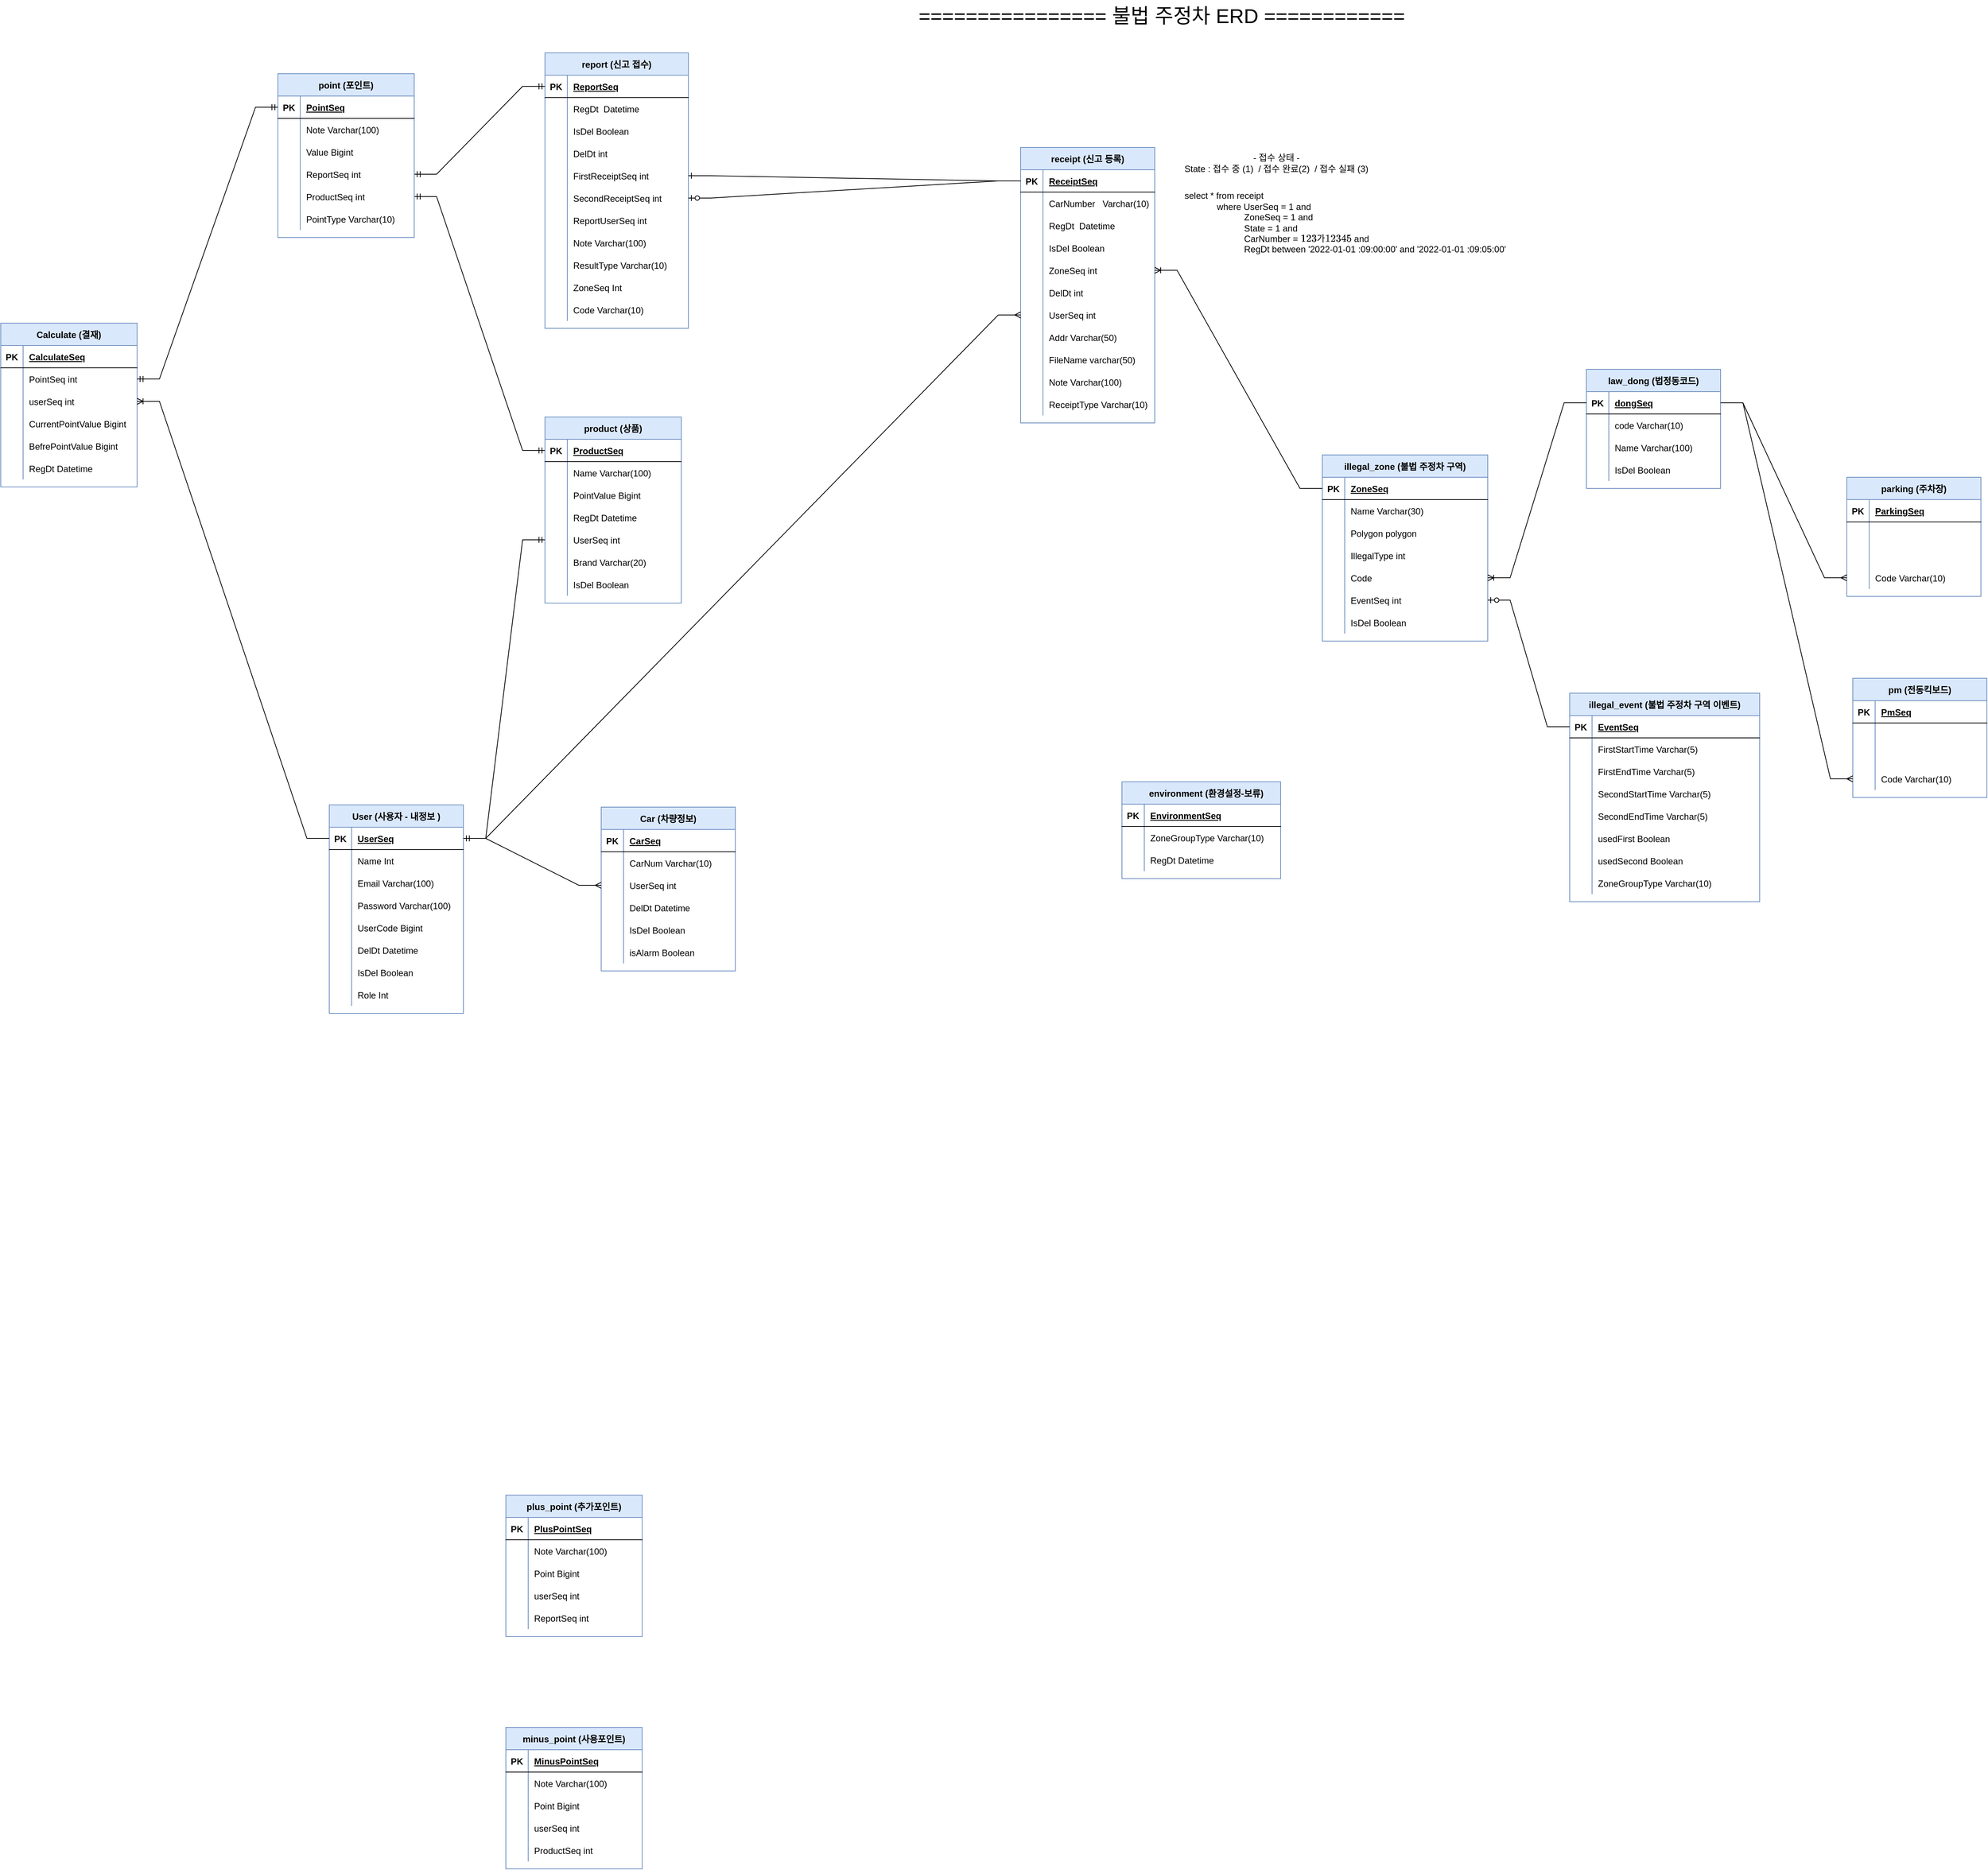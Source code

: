 <mxfile version="20.2.3" type="device"><diagram id="R2lEEEUBdFMjLlhIrx00" name="Page-1"><mxGraphModel dx="3122" dy="865" grid="0" gridSize="10" guides="1" tooltips="1" connect="1" arrows="1" fold="1" page="1" pageScale="1" pageWidth="850" pageHeight="1100" math="0" shadow="0" extFonts="Permanent Marker^https://fonts.googleapis.com/css?family=Permanent+Marker"><root><mxCell id="0"/><mxCell id="1" parent="0"/><mxCell id="jjk8D7nt9gJsf7ZzPNnP-1" value="law_dong (법정동코드)" style="shape=table;startSize=30;container=1;collapsible=1;childLayout=tableLayout;fixedRows=1;rowLines=0;fontStyle=1;align=center;resizeLast=1;fillColor=#dae8fc;strokeColor=#6c8ebf;" parent="1" vertex="1"><mxGeometry x="966.5" y="508" width="180" height="160" as="geometry"/></mxCell><mxCell id="jjk8D7nt9gJsf7ZzPNnP-2" value="" style="shape=tableRow;horizontal=0;startSize=0;swimlaneHead=0;swimlaneBody=0;fillColor=none;collapsible=0;dropTarget=0;points=[[0,0.5],[1,0.5]];portConstraint=eastwest;top=0;left=0;right=0;bottom=1;" parent="jjk8D7nt9gJsf7ZzPNnP-1" vertex="1"><mxGeometry y="30" width="180" height="30" as="geometry"/></mxCell><mxCell id="jjk8D7nt9gJsf7ZzPNnP-3" value="PK" style="shape=partialRectangle;connectable=0;fillColor=none;top=0;left=0;bottom=0;right=0;fontStyle=1;overflow=hidden;" parent="jjk8D7nt9gJsf7ZzPNnP-2" vertex="1"><mxGeometry width="30" height="30" as="geometry"><mxRectangle width="30" height="30" as="alternateBounds"/></mxGeometry></mxCell><mxCell id="jjk8D7nt9gJsf7ZzPNnP-4" value="dongSeq" style="shape=partialRectangle;connectable=0;fillColor=none;top=0;left=0;bottom=0;right=0;align=left;spacingLeft=6;fontStyle=5;overflow=hidden;" parent="jjk8D7nt9gJsf7ZzPNnP-2" vertex="1"><mxGeometry x="30" width="150" height="30" as="geometry"><mxRectangle width="150" height="30" as="alternateBounds"/></mxGeometry></mxCell><mxCell id="jjk8D7nt9gJsf7ZzPNnP-5" value="" style="shape=tableRow;horizontal=0;startSize=0;swimlaneHead=0;swimlaneBody=0;fillColor=none;collapsible=0;dropTarget=0;points=[[0,0.5],[1,0.5]];portConstraint=eastwest;top=0;left=0;right=0;bottom=0;" parent="jjk8D7nt9gJsf7ZzPNnP-1" vertex="1"><mxGeometry y="60" width="180" height="30" as="geometry"/></mxCell><mxCell id="jjk8D7nt9gJsf7ZzPNnP-6" value="    " style="shape=partialRectangle;connectable=0;fillColor=none;top=0;left=0;bottom=0;right=0;editable=1;overflow=hidden;" parent="jjk8D7nt9gJsf7ZzPNnP-5" vertex="1"><mxGeometry width="30" height="30" as="geometry"><mxRectangle width="30" height="30" as="alternateBounds"/></mxGeometry></mxCell><mxCell id="jjk8D7nt9gJsf7ZzPNnP-7" value="code Varchar(10)" style="shape=partialRectangle;connectable=0;fillColor=none;top=0;left=0;bottom=0;right=0;align=left;spacingLeft=6;overflow=hidden;" parent="jjk8D7nt9gJsf7ZzPNnP-5" vertex="1"><mxGeometry x="30" width="150" height="30" as="geometry"><mxRectangle width="150" height="30" as="alternateBounds"/></mxGeometry></mxCell><mxCell id="jjk8D7nt9gJsf7ZzPNnP-8" value="" style="shape=tableRow;horizontal=0;startSize=0;swimlaneHead=0;swimlaneBody=0;fillColor=none;collapsible=0;dropTarget=0;points=[[0,0.5],[1,0.5]];portConstraint=eastwest;top=0;left=0;right=0;bottom=0;" parent="jjk8D7nt9gJsf7ZzPNnP-1" vertex="1"><mxGeometry y="90" width="180" height="30" as="geometry"/></mxCell><mxCell id="jjk8D7nt9gJsf7ZzPNnP-9" value="                " style="shape=partialRectangle;connectable=0;fillColor=none;top=0;left=0;bottom=0;right=0;editable=1;overflow=hidden;" parent="jjk8D7nt9gJsf7ZzPNnP-8" vertex="1"><mxGeometry width="30" height="30" as="geometry"><mxRectangle width="30" height="30" as="alternateBounds"/></mxGeometry></mxCell><mxCell id="jjk8D7nt9gJsf7ZzPNnP-10" value="Name Varchar(100)" style="shape=partialRectangle;connectable=0;fillColor=none;top=0;left=0;bottom=0;right=0;align=left;spacingLeft=6;overflow=hidden;" parent="jjk8D7nt9gJsf7ZzPNnP-8" vertex="1"><mxGeometry x="30" width="150" height="30" as="geometry"><mxRectangle width="150" height="30" as="alternateBounds"/></mxGeometry></mxCell><mxCell id="jjk8D7nt9gJsf7ZzPNnP-11" value="" style="shape=tableRow;horizontal=0;startSize=0;swimlaneHead=0;swimlaneBody=0;fillColor=none;collapsible=0;dropTarget=0;points=[[0,0.5],[1,0.5]];portConstraint=eastwest;top=0;left=0;right=0;bottom=0;" parent="jjk8D7nt9gJsf7ZzPNnP-1" vertex="1"><mxGeometry y="120" width="180" height="30" as="geometry"/></mxCell><mxCell id="jjk8D7nt9gJsf7ZzPNnP-12" value="" style="shape=partialRectangle;connectable=0;fillColor=none;top=0;left=0;bottom=0;right=0;editable=1;overflow=hidden;" parent="jjk8D7nt9gJsf7ZzPNnP-11" vertex="1"><mxGeometry width="30" height="30" as="geometry"><mxRectangle width="30" height="30" as="alternateBounds"/></mxGeometry></mxCell><mxCell id="jjk8D7nt9gJsf7ZzPNnP-13" value="IsDel Boolean" style="shape=partialRectangle;connectable=0;fillColor=none;top=0;left=0;bottom=0;right=0;align=left;spacingLeft=6;overflow=hidden;" parent="jjk8D7nt9gJsf7ZzPNnP-11" vertex="1"><mxGeometry x="30" width="150" height="30" as="geometry"><mxRectangle width="150" height="30" as="alternateBounds"/></mxGeometry></mxCell><mxCell id="jjk8D7nt9gJsf7ZzPNnP-14" value="parking (주차장)" style="shape=table;startSize=30;container=1;collapsible=1;childLayout=tableLayout;fixedRows=1;rowLines=0;fontStyle=1;align=center;resizeLast=1;fillColor=#dae8fc;strokeColor=#6c8ebf;" parent="1" vertex="1"><mxGeometry x="1316" y="653" width="180" height="160" as="geometry"/></mxCell><mxCell id="jjk8D7nt9gJsf7ZzPNnP-15" value="" style="shape=tableRow;horizontal=0;startSize=0;swimlaneHead=0;swimlaneBody=0;fillColor=none;collapsible=0;dropTarget=0;points=[[0,0.5],[1,0.5]];portConstraint=eastwest;top=0;left=0;right=0;bottom=1;" parent="jjk8D7nt9gJsf7ZzPNnP-14" vertex="1"><mxGeometry y="30" width="180" height="30" as="geometry"/></mxCell><mxCell id="jjk8D7nt9gJsf7ZzPNnP-16" value="PK" style="shape=partialRectangle;connectable=0;fillColor=none;top=0;left=0;bottom=0;right=0;fontStyle=1;overflow=hidden;" parent="jjk8D7nt9gJsf7ZzPNnP-15" vertex="1"><mxGeometry width="30" height="30" as="geometry"><mxRectangle width="30" height="30" as="alternateBounds"/></mxGeometry></mxCell><mxCell id="jjk8D7nt9gJsf7ZzPNnP-17" value="ParkingSeq" style="shape=partialRectangle;connectable=0;fillColor=none;top=0;left=0;bottom=0;right=0;align=left;spacingLeft=6;fontStyle=5;overflow=hidden;" parent="jjk8D7nt9gJsf7ZzPNnP-15" vertex="1"><mxGeometry x="30" width="150" height="30" as="geometry"><mxRectangle width="150" height="30" as="alternateBounds"/></mxGeometry></mxCell><mxCell id="jjk8D7nt9gJsf7ZzPNnP-18" value="" style="shape=tableRow;horizontal=0;startSize=0;swimlaneHead=0;swimlaneBody=0;fillColor=none;collapsible=0;dropTarget=0;points=[[0,0.5],[1,0.5]];portConstraint=eastwest;top=0;left=0;right=0;bottom=0;" parent="jjk8D7nt9gJsf7ZzPNnP-14" vertex="1"><mxGeometry y="60" width="180" height="30" as="geometry"/></mxCell><mxCell id="jjk8D7nt9gJsf7ZzPNnP-19" value="    " style="shape=partialRectangle;connectable=0;fillColor=none;top=0;left=0;bottom=0;right=0;editable=1;overflow=hidden;" parent="jjk8D7nt9gJsf7ZzPNnP-18" vertex="1"><mxGeometry width="30" height="30" as="geometry"><mxRectangle width="30" height="30" as="alternateBounds"/></mxGeometry></mxCell><mxCell id="jjk8D7nt9gJsf7ZzPNnP-20" value="" style="shape=partialRectangle;connectable=0;fillColor=none;top=0;left=0;bottom=0;right=0;align=left;spacingLeft=6;overflow=hidden;" parent="jjk8D7nt9gJsf7ZzPNnP-18" vertex="1"><mxGeometry x="30" width="150" height="30" as="geometry"><mxRectangle width="150" height="30" as="alternateBounds"/></mxGeometry></mxCell><mxCell id="jjk8D7nt9gJsf7ZzPNnP-21" value="" style="shape=tableRow;horizontal=0;startSize=0;swimlaneHead=0;swimlaneBody=0;fillColor=none;collapsible=0;dropTarget=0;points=[[0,0.5],[1,0.5]];portConstraint=eastwest;top=0;left=0;right=0;bottom=0;" parent="jjk8D7nt9gJsf7ZzPNnP-14" vertex="1"><mxGeometry y="90" width="180" height="30" as="geometry"/></mxCell><mxCell id="jjk8D7nt9gJsf7ZzPNnP-22" value="        " style="shape=partialRectangle;connectable=0;fillColor=none;top=0;left=0;bottom=0;right=0;editable=1;overflow=hidden;" parent="jjk8D7nt9gJsf7ZzPNnP-21" vertex="1"><mxGeometry width="30" height="30" as="geometry"><mxRectangle width="30" height="30" as="alternateBounds"/></mxGeometry></mxCell><mxCell id="jjk8D7nt9gJsf7ZzPNnP-23" value="" style="shape=partialRectangle;connectable=0;fillColor=none;top=0;left=0;bottom=0;right=0;align=left;spacingLeft=6;overflow=hidden;" parent="jjk8D7nt9gJsf7ZzPNnP-21" vertex="1"><mxGeometry x="30" width="150" height="30" as="geometry"><mxRectangle width="150" height="30" as="alternateBounds"/></mxGeometry></mxCell><mxCell id="jjk8D7nt9gJsf7ZzPNnP-24" value="" style="shape=tableRow;horizontal=0;startSize=0;swimlaneHead=0;swimlaneBody=0;fillColor=none;collapsible=0;dropTarget=0;points=[[0,0.5],[1,0.5]];portConstraint=eastwest;top=0;left=0;right=0;bottom=0;" parent="jjk8D7nt9gJsf7ZzPNnP-14" vertex="1"><mxGeometry y="120" width="180" height="30" as="geometry"/></mxCell><mxCell id="jjk8D7nt9gJsf7ZzPNnP-25" value="" style="shape=partialRectangle;connectable=0;fillColor=none;top=0;left=0;bottom=0;right=0;editable=1;overflow=hidden;" parent="jjk8D7nt9gJsf7ZzPNnP-24" vertex="1"><mxGeometry width="30" height="30" as="geometry"><mxRectangle width="30" height="30" as="alternateBounds"/></mxGeometry></mxCell><mxCell id="jjk8D7nt9gJsf7ZzPNnP-26" value="Code Varchar(10)" style="shape=partialRectangle;connectable=0;fillColor=none;top=0;left=0;bottom=0;right=0;align=left;spacingLeft=6;overflow=hidden;" parent="jjk8D7nt9gJsf7ZzPNnP-24" vertex="1"><mxGeometry x="30" width="150" height="30" as="geometry"><mxRectangle width="150" height="30" as="alternateBounds"/></mxGeometry></mxCell><mxCell id="3DWejF1mRMMbf0ybZzaF-1" value="illegal_zone (불법 주정차 구역)" style="shape=table;startSize=30;container=1;collapsible=1;childLayout=tableLayout;fixedRows=1;rowLines=0;fontStyle=1;align=center;resizeLast=1;fillColor=#dae8fc;strokeColor=#6c8ebf;" parent="1" vertex="1"><mxGeometry x="612" y="623" width="222" height="250" as="geometry"/></mxCell><mxCell id="3DWejF1mRMMbf0ybZzaF-2" value="" style="shape=tableRow;horizontal=0;startSize=0;swimlaneHead=0;swimlaneBody=0;fillColor=none;collapsible=0;dropTarget=0;points=[[0,0.5],[1,0.5]];portConstraint=eastwest;top=0;left=0;right=0;bottom=1;" parent="3DWejF1mRMMbf0ybZzaF-1" vertex="1"><mxGeometry y="30" width="222" height="30" as="geometry"/></mxCell><mxCell id="3DWejF1mRMMbf0ybZzaF-3" value="PK" style="shape=partialRectangle;connectable=0;fillColor=none;top=0;left=0;bottom=0;right=0;fontStyle=1;overflow=hidden;" parent="3DWejF1mRMMbf0ybZzaF-2" vertex="1"><mxGeometry width="30" height="30" as="geometry"><mxRectangle width="30" height="30" as="alternateBounds"/></mxGeometry></mxCell><mxCell id="3DWejF1mRMMbf0ybZzaF-4" value="ZoneSeq" style="shape=partialRectangle;connectable=0;fillColor=none;top=0;left=0;bottom=0;right=0;align=left;spacingLeft=6;fontStyle=5;overflow=hidden;" parent="3DWejF1mRMMbf0ybZzaF-2" vertex="1"><mxGeometry x="30" width="192" height="30" as="geometry"><mxRectangle width="192" height="30" as="alternateBounds"/></mxGeometry></mxCell><mxCell id="3DWejF1mRMMbf0ybZzaF-5" value="" style="shape=tableRow;horizontal=0;startSize=0;swimlaneHead=0;swimlaneBody=0;fillColor=none;collapsible=0;dropTarget=0;points=[[0,0.5],[1,0.5]];portConstraint=eastwest;top=0;left=0;right=0;bottom=0;" parent="3DWejF1mRMMbf0ybZzaF-1" vertex="1"><mxGeometry y="60" width="222" height="30" as="geometry"/></mxCell><mxCell id="3DWejF1mRMMbf0ybZzaF-6" value="    " style="shape=partialRectangle;connectable=0;fillColor=none;top=0;left=0;bottom=0;right=0;editable=1;overflow=hidden;" parent="3DWejF1mRMMbf0ybZzaF-5" vertex="1"><mxGeometry width="30" height="30" as="geometry"><mxRectangle width="30" height="30" as="alternateBounds"/></mxGeometry></mxCell><mxCell id="3DWejF1mRMMbf0ybZzaF-7" value="Name Varchar(30)" style="shape=partialRectangle;connectable=0;fillColor=none;top=0;left=0;bottom=0;right=0;align=left;spacingLeft=6;overflow=hidden;" parent="3DWejF1mRMMbf0ybZzaF-5" vertex="1"><mxGeometry x="30" width="192" height="30" as="geometry"><mxRectangle width="192" height="30" as="alternateBounds"/></mxGeometry></mxCell><mxCell id="3DWejF1mRMMbf0ybZzaF-8" value="" style="shape=tableRow;horizontal=0;startSize=0;swimlaneHead=0;swimlaneBody=0;fillColor=none;collapsible=0;dropTarget=0;points=[[0,0.5],[1,0.5]];portConstraint=eastwest;top=0;left=0;right=0;bottom=0;" parent="3DWejF1mRMMbf0ybZzaF-1" vertex="1"><mxGeometry y="90" width="222" height="30" as="geometry"/></mxCell><mxCell id="3DWejF1mRMMbf0ybZzaF-9" value="        " style="shape=partialRectangle;connectable=0;fillColor=none;top=0;left=0;bottom=0;right=0;editable=1;overflow=hidden;" parent="3DWejF1mRMMbf0ybZzaF-8" vertex="1"><mxGeometry width="30" height="30" as="geometry"><mxRectangle width="30" height="30" as="alternateBounds"/></mxGeometry></mxCell><mxCell id="3DWejF1mRMMbf0ybZzaF-10" value="Polygon polygon" style="shape=partialRectangle;connectable=0;fillColor=none;top=0;left=0;bottom=0;right=0;align=left;spacingLeft=6;overflow=hidden;" parent="3DWejF1mRMMbf0ybZzaF-8" vertex="1"><mxGeometry x="30" width="192" height="30" as="geometry"><mxRectangle width="192" height="30" as="alternateBounds"/></mxGeometry></mxCell><mxCell id="3DWejF1mRMMbf0ybZzaF-11" value="" style="shape=tableRow;horizontal=0;startSize=0;swimlaneHead=0;swimlaneBody=0;fillColor=none;collapsible=0;dropTarget=0;points=[[0,0.5],[1,0.5]];portConstraint=eastwest;top=0;left=0;right=0;bottom=0;" parent="3DWejF1mRMMbf0ybZzaF-1" vertex="1"><mxGeometry y="120" width="222" height="30" as="geometry"/></mxCell><mxCell id="3DWejF1mRMMbf0ybZzaF-12" value="" style="shape=partialRectangle;connectable=0;fillColor=none;top=0;left=0;bottom=0;right=0;editable=1;overflow=hidden;" parent="3DWejF1mRMMbf0ybZzaF-11" vertex="1"><mxGeometry width="30" height="30" as="geometry"><mxRectangle width="30" height="30" as="alternateBounds"/></mxGeometry></mxCell><mxCell id="3DWejF1mRMMbf0ybZzaF-13" value="IllegalType int" style="shape=partialRectangle;connectable=0;fillColor=none;top=0;left=0;bottom=0;right=0;align=left;spacingLeft=6;overflow=hidden;" parent="3DWejF1mRMMbf0ybZzaF-11" vertex="1"><mxGeometry x="30" width="192" height="30" as="geometry"><mxRectangle width="192" height="30" as="alternateBounds"/></mxGeometry></mxCell><mxCell id="3DWejF1mRMMbf0ybZzaF-14" style="shape=tableRow;horizontal=0;startSize=0;swimlaneHead=0;swimlaneBody=0;fillColor=none;collapsible=0;dropTarget=0;points=[[0,0.5],[1,0.5]];portConstraint=eastwest;top=0;left=0;right=0;bottom=0;" parent="3DWejF1mRMMbf0ybZzaF-1" vertex="1"><mxGeometry y="150" width="222" height="30" as="geometry"/></mxCell><mxCell id="3DWejF1mRMMbf0ybZzaF-15" style="shape=partialRectangle;connectable=0;fillColor=none;top=0;left=0;bottom=0;right=0;editable=1;overflow=hidden;" parent="3DWejF1mRMMbf0ybZzaF-14" vertex="1"><mxGeometry width="30" height="30" as="geometry"><mxRectangle width="30" height="30" as="alternateBounds"/></mxGeometry></mxCell><mxCell id="3DWejF1mRMMbf0ybZzaF-16" value="Code " style="shape=partialRectangle;connectable=0;fillColor=none;top=0;left=0;bottom=0;right=0;align=left;spacingLeft=6;overflow=hidden;" parent="3DWejF1mRMMbf0ybZzaF-14" vertex="1"><mxGeometry x="30" width="192" height="30" as="geometry"><mxRectangle width="192" height="30" as="alternateBounds"/></mxGeometry></mxCell><mxCell id="Xz1jx7ooLgkBitIllxFq-4" style="shape=tableRow;horizontal=0;startSize=0;swimlaneHead=0;swimlaneBody=0;fillColor=none;collapsible=0;dropTarget=0;points=[[0,0.5],[1,0.5]];portConstraint=eastwest;top=0;left=0;right=0;bottom=0;" parent="3DWejF1mRMMbf0ybZzaF-1" vertex="1"><mxGeometry y="180" width="222" height="30" as="geometry"/></mxCell><mxCell id="Xz1jx7ooLgkBitIllxFq-5" style="shape=partialRectangle;connectable=0;fillColor=none;top=0;left=0;bottom=0;right=0;editable=1;overflow=hidden;" parent="Xz1jx7ooLgkBitIllxFq-4" vertex="1"><mxGeometry width="30" height="30" as="geometry"><mxRectangle width="30" height="30" as="alternateBounds"/></mxGeometry></mxCell><mxCell id="Xz1jx7ooLgkBitIllxFq-6" value="EventSeq int" style="shape=partialRectangle;connectable=0;fillColor=none;top=0;left=0;bottom=0;right=0;align=left;spacingLeft=6;overflow=hidden;" parent="Xz1jx7ooLgkBitIllxFq-4" vertex="1"><mxGeometry x="30" width="192" height="30" as="geometry"><mxRectangle width="192" height="30" as="alternateBounds"/></mxGeometry></mxCell><mxCell id="gPPIuptsVxLHpDznkG_E-32" style="shape=tableRow;horizontal=0;startSize=0;swimlaneHead=0;swimlaneBody=0;fillColor=none;collapsible=0;dropTarget=0;points=[[0,0.5],[1,0.5]];portConstraint=eastwest;top=0;left=0;right=0;bottom=0;" parent="3DWejF1mRMMbf0ybZzaF-1" vertex="1"><mxGeometry y="210" width="222" height="30" as="geometry"/></mxCell><mxCell id="gPPIuptsVxLHpDznkG_E-33" style="shape=partialRectangle;connectable=0;fillColor=none;top=0;left=0;bottom=0;right=0;editable=1;overflow=hidden;" parent="gPPIuptsVxLHpDznkG_E-32" vertex="1"><mxGeometry width="30" height="30" as="geometry"><mxRectangle width="30" height="30" as="alternateBounds"/></mxGeometry></mxCell><mxCell id="gPPIuptsVxLHpDznkG_E-34" value="IsDel Boolean" style="shape=partialRectangle;connectable=0;fillColor=none;top=0;left=0;bottom=0;right=0;align=left;spacingLeft=6;overflow=hidden;" parent="gPPIuptsVxLHpDznkG_E-32" vertex="1"><mxGeometry x="30" width="192" height="30" as="geometry"><mxRectangle width="192" height="30" as="alternateBounds"/></mxGeometry></mxCell><mxCell id="3DWejF1mRMMbf0ybZzaF-18" value="" style="edgeStyle=entityRelationEdgeStyle;fontSize=12;html=1;endArrow=ERoneToMany;rounded=0;exitX=0;exitY=0.5;exitDx=0;exitDy=0;entryX=1;entryY=0.5;entryDx=0;entryDy=0;" parent="1" source="jjk8D7nt9gJsf7ZzPNnP-2" target="3DWejF1mRMMbf0ybZzaF-14" edge="1"><mxGeometry width="100" height="100" relative="1" as="geometry"><mxPoint x="1288" y="862" as="sourcePoint"/><mxPoint x="1610" y="998" as="targetPoint"/></mxGeometry></mxCell><mxCell id="3DWejF1mRMMbf0ybZzaF-19" value="" style="edgeStyle=entityRelationEdgeStyle;fontSize=12;html=1;endArrow=ERmany;rounded=0;exitX=1;exitY=0.5;exitDx=0;exitDy=0;entryX=0;entryY=0.5;entryDx=0;entryDy=0;" parent="1" source="jjk8D7nt9gJsf7ZzPNnP-2" target="jjk8D7nt9gJsf7ZzPNnP-24" edge="1"><mxGeometry width="100" height="100" relative="1" as="geometry"><mxPoint x="1510" y="1098" as="sourcePoint"/><mxPoint x="1610" y="998" as="targetPoint"/></mxGeometry></mxCell><mxCell id="3DWejF1mRMMbf0ybZzaF-55" value="================ 불법 주정차 ERD ============" style="text;html=1;align=center;verticalAlign=middle;resizable=0;points=[];autosize=1;strokeColor=none;fillColor=none;strokeWidth=1;fontSize=27;" parent="1" vertex="1"><mxGeometry x="55" y="12" width="682" height="44" as="geometry"/></mxCell><mxCell id="3DWejF1mRMMbf0ybZzaF-61" value="pm (전동킥보드)" style="shape=table;startSize=30;container=1;collapsible=1;childLayout=tableLayout;fixedRows=1;rowLines=0;fontStyle=1;align=center;resizeLast=1;fillColor=#dae8fc;strokeColor=#6c8ebf;" parent="1" vertex="1"><mxGeometry x="1324" y="923" width="180" height="160" as="geometry"/></mxCell><mxCell id="3DWejF1mRMMbf0ybZzaF-62" value="" style="shape=tableRow;horizontal=0;startSize=0;swimlaneHead=0;swimlaneBody=0;fillColor=none;collapsible=0;dropTarget=0;points=[[0,0.5],[1,0.5]];portConstraint=eastwest;top=0;left=0;right=0;bottom=1;" parent="3DWejF1mRMMbf0ybZzaF-61" vertex="1"><mxGeometry y="30" width="180" height="30" as="geometry"/></mxCell><mxCell id="3DWejF1mRMMbf0ybZzaF-63" value="PK" style="shape=partialRectangle;connectable=0;fillColor=none;top=0;left=0;bottom=0;right=0;fontStyle=1;overflow=hidden;" parent="3DWejF1mRMMbf0ybZzaF-62" vertex="1"><mxGeometry width="30" height="30" as="geometry"><mxRectangle width="30" height="30" as="alternateBounds"/></mxGeometry></mxCell><mxCell id="3DWejF1mRMMbf0ybZzaF-64" value="PmSeq" style="shape=partialRectangle;connectable=0;fillColor=none;top=0;left=0;bottom=0;right=0;align=left;spacingLeft=6;fontStyle=5;overflow=hidden;" parent="3DWejF1mRMMbf0ybZzaF-62" vertex="1"><mxGeometry x="30" width="150" height="30" as="geometry"><mxRectangle width="150" height="30" as="alternateBounds"/></mxGeometry></mxCell><mxCell id="3DWejF1mRMMbf0ybZzaF-65" value="" style="shape=tableRow;horizontal=0;startSize=0;swimlaneHead=0;swimlaneBody=0;fillColor=none;collapsible=0;dropTarget=0;points=[[0,0.5],[1,0.5]];portConstraint=eastwest;top=0;left=0;right=0;bottom=0;" parent="3DWejF1mRMMbf0ybZzaF-61" vertex="1"><mxGeometry y="60" width="180" height="30" as="geometry"/></mxCell><mxCell id="3DWejF1mRMMbf0ybZzaF-66" value="    " style="shape=partialRectangle;connectable=0;fillColor=none;top=0;left=0;bottom=0;right=0;editable=1;overflow=hidden;" parent="3DWejF1mRMMbf0ybZzaF-65" vertex="1"><mxGeometry width="30" height="30" as="geometry"><mxRectangle width="30" height="30" as="alternateBounds"/></mxGeometry></mxCell><mxCell id="3DWejF1mRMMbf0ybZzaF-67" value="" style="shape=partialRectangle;connectable=0;fillColor=none;top=0;left=0;bottom=0;right=0;align=left;spacingLeft=6;overflow=hidden;" parent="3DWejF1mRMMbf0ybZzaF-65" vertex="1"><mxGeometry x="30" width="150" height="30" as="geometry"><mxRectangle width="150" height="30" as="alternateBounds"/></mxGeometry></mxCell><mxCell id="3DWejF1mRMMbf0ybZzaF-68" value="" style="shape=tableRow;horizontal=0;startSize=0;swimlaneHead=0;swimlaneBody=0;fillColor=none;collapsible=0;dropTarget=0;points=[[0,0.5],[1,0.5]];portConstraint=eastwest;top=0;left=0;right=0;bottom=0;" parent="3DWejF1mRMMbf0ybZzaF-61" vertex="1"><mxGeometry y="90" width="180" height="30" as="geometry"/></mxCell><mxCell id="3DWejF1mRMMbf0ybZzaF-69" value="        " style="shape=partialRectangle;connectable=0;fillColor=none;top=0;left=0;bottom=0;right=0;editable=1;overflow=hidden;" parent="3DWejF1mRMMbf0ybZzaF-68" vertex="1"><mxGeometry width="30" height="30" as="geometry"><mxRectangle width="30" height="30" as="alternateBounds"/></mxGeometry></mxCell><mxCell id="3DWejF1mRMMbf0ybZzaF-70" value="" style="shape=partialRectangle;connectable=0;fillColor=none;top=0;left=0;bottom=0;right=0;align=left;spacingLeft=6;overflow=hidden;" parent="3DWejF1mRMMbf0ybZzaF-68" vertex="1"><mxGeometry x="30" width="150" height="30" as="geometry"><mxRectangle width="150" height="30" as="alternateBounds"/></mxGeometry></mxCell><mxCell id="3DWejF1mRMMbf0ybZzaF-71" value="" style="shape=tableRow;horizontal=0;startSize=0;swimlaneHead=0;swimlaneBody=0;fillColor=none;collapsible=0;dropTarget=0;points=[[0,0.5],[1,0.5]];portConstraint=eastwest;top=0;left=0;right=0;bottom=0;" parent="3DWejF1mRMMbf0ybZzaF-61" vertex="1"><mxGeometry y="120" width="180" height="30" as="geometry"/></mxCell><mxCell id="3DWejF1mRMMbf0ybZzaF-72" value="" style="shape=partialRectangle;connectable=0;fillColor=none;top=0;left=0;bottom=0;right=0;editable=1;overflow=hidden;" parent="3DWejF1mRMMbf0ybZzaF-71" vertex="1"><mxGeometry width="30" height="30" as="geometry"><mxRectangle width="30" height="30" as="alternateBounds"/></mxGeometry></mxCell><mxCell id="3DWejF1mRMMbf0ybZzaF-73" value="Code Varchar(10)" style="shape=partialRectangle;connectable=0;fillColor=none;top=0;left=0;bottom=0;right=0;align=left;spacingLeft=6;overflow=hidden;" parent="3DWejF1mRMMbf0ybZzaF-71" vertex="1"><mxGeometry x="30" width="150" height="30" as="geometry"><mxRectangle width="150" height="30" as="alternateBounds"/></mxGeometry></mxCell><mxCell id="3DWejF1mRMMbf0ybZzaF-74" value="" style="edgeStyle=entityRelationEdgeStyle;fontSize=12;html=1;endArrow=ERmany;rounded=0;exitX=1;exitY=0.5;exitDx=0;exitDy=0;entryX=0;entryY=0.5;entryDx=0;entryDy=0;" parent="1" source="jjk8D7nt9gJsf7ZzPNnP-2" target="3DWejF1mRMMbf0ybZzaF-71" edge="1"><mxGeometry width="100" height="100" relative="1" as="geometry"><mxPoint x="1233" y="998" as="sourcePoint"/><mxPoint x="1333" y="898" as="targetPoint"/></mxGeometry></mxCell><mxCell id="3DWejF1mRMMbf0ybZzaF-76" value="Calculate (결재)" style="shape=table;startSize=30;container=1;collapsible=1;childLayout=tableLayout;fixedRows=1;rowLines=0;fontStyle=1;align=center;resizeLast=1;fillColor=#dae8fc;strokeColor=#6c8ebf;" parent="1" vertex="1"><mxGeometry x="-1162" y="446" width="183" height="220" as="geometry"/></mxCell><mxCell id="3DWejF1mRMMbf0ybZzaF-77" value="" style="shape=tableRow;horizontal=0;startSize=0;swimlaneHead=0;swimlaneBody=0;fillColor=none;collapsible=0;dropTarget=0;points=[[0,0.5],[1,0.5]];portConstraint=eastwest;top=0;left=0;right=0;bottom=1;" parent="3DWejF1mRMMbf0ybZzaF-76" vertex="1"><mxGeometry y="30" width="183" height="30" as="geometry"/></mxCell><mxCell id="3DWejF1mRMMbf0ybZzaF-78" value="PK" style="shape=partialRectangle;connectable=0;fillColor=none;top=0;left=0;bottom=0;right=0;fontStyle=1;overflow=hidden;" parent="3DWejF1mRMMbf0ybZzaF-77" vertex="1"><mxGeometry width="30" height="30" as="geometry"><mxRectangle width="30" height="30" as="alternateBounds"/></mxGeometry></mxCell><mxCell id="3DWejF1mRMMbf0ybZzaF-79" value="CalculateSeq" style="shape=partialRectangle;connectable=0;fillColor=none;top=0;left=0;bottom=0;right=0;align=left;spacingLeft=6;fontStyle=5;overflow=hidden;" parent="3DWejF1mRMMbf0ybZzaF-77" vertex="1"><mxGeometry x="30" width="153" height="30" as="geometry"><mxRectangle width="153" height="30" as="alternateBounds"/></mxGeometry></mxCell><mxCell id="3DWejF1mRMMbf0ybZzaF-86" value="" style="shape=tableRow;horizontal=0;startSize=0;swimlaneHead=0;swimlaneBody=0;fillColor=none;collapsible=0;dropTarget=0;points=[[0,0.5],[1,0.5]];portConstraint=eastwest;top=0;left=0;right=0;bottom=0;" parent="3DWejF1mRMMbf0ybZzaF-76" vertex="1"><mxGeometry y="60" width="183" height="30" as="geometry"/></mxCell><mxCell id="3DWejF1mRMMbf0ybZzaF-87" value="" style="shape=partialRectangle;connectable=0;fillColor=none;top=0;left=0;bottom=0;right=0;editable=1;overflow=hidden;" parent="3DWejF1mRMMbf0ybZzaF-86" vertex="1"><mxGeometry width="30" height="30" as="geometry"><mxRectangle width="30" height="30" as="alternateBounds"/></mxGeometry></mxCell><mxCell id="3DWejF1mRMMbf0ybZzaF-88" value="PointSeq int" style="shape=partialRectangle;connectable=0;fillColor=none;top=0;left=0;bottom=0;right=0;align=left;spacingLeft=6;overflow=hidden;" parent="3DWejF1mRMMbf0ybZzaF-86" vertex="1"><mxGeometry x="30" width="153" height="30" as="geometry"><mxRectangle width="153" height="30" as="alternateBounds"/></mxGeometry></mxCell><mxCell id="Ll4E5EnsMk9VBuvcH0gZ-106" style="shape=tableRow;horizontal=0;startSize=0;swimlaneHead=0;swimlaneBody=0;fillColor=none;collapsible=0;dropTarget=0;points=[[0,0.5],[1,0.5]];portConstraint=eastwest;top=0;left=0;right=0;bottom=0;" parent="3DWejF1mRMMbf0ybZzaF-76" vertex="1"><mxGeometry y="90" width="183" height="30" as="geometry"/></mxCell><mxCell id="Ll4E5EnsMk9VBuvcH0gZ-107" style="shape=partialRectangle;connectable=0;fillColor=none;top=0;left=0;bottom=0;right=0;editable=1;overflow=hidden;" parent="Ll4E5EnsMk9VBuvcH0gZ-106" vertex="1"><mxGeometry width="30" height="30" as="geometry"><mxRectangle width="30" height="30" as="alternateBounds"/></mxGeometry></mxCell><mxCell id="Ll4E5EnsMk9VBuvcH0gZ-108" value="userSeq int" style="shape=partialRectangle;connectable=0;fillColor=none;top=0;left=0;bottom=0;right=0;align=left;spacingLeft=6;overflow=hidden;" parent="Ll4E5EnsMk9VBuvcH0gZ-106" vertex="1"><mxGeometry x="30" width="153" height="30" as="geometry"><mxRectangle width="153" height="30" as="alternateBounds"/></mxGeometry></mxCell><mxCell id="3DWejF1mRMMbf0ybZzaF-83" value="" style="shape=tableRow;horizontal=0;startSize=0;swimlaneHead=0;swimlaneBody=0;fillColor=none;collapsible=0;dropTarget=0;points=[[0,0.5],[1,0.5]];portConstraint=eastwest;top=0;left=0;right=0;bottom=0;" parent="3DWejF1mRMMbf0ybZzaF-76" vertex="1"><mxGeometry y="120" width="183" height="30" as="geometry"/></mxCell><mxCell id="3DWejF1mRMMbf0ybZzaF-84" value="        " style="shape=partialRectangle;connectable=0;fillColor=none;top=0;left=0;bottom=0;right=0;editable=1;overflow=hidden;" parent="3DWejF1mRMMbf0ybZzaF-83" vertex="1"><mxGeometry width="30" height="30" as="geometry"><mxRectangle width="30" height="30" as="alternateBounds"/></mxGeometry></mxCell><mxCell id="3DWejF1mRMMbf0ybZzaF-85" value="CurrentPointValue Bigint" style="shape=partialRectangle;connectable=0;fillColor=none;top=0;left=0;bottom=0;right=0;align=left;spacingLeft=6;overflow=hidden;" parent="3DWejF1mRMMbf0ybZzaF-83" vertex="1"><mxGeometry x="30" width="153" height="30" as="geometry"><mxRectangle width="153" height="30" as="alternateBounds"/></mxGeometry></mxCell><mxCell id="Ll4E5EnsMk9VBuvcH0gZ-4" style="shape=tableRow;horizontal=0;startSize=0;swimlaneHead=0;swimlaneBody=0;fillColor=none;collapsible=0;dropTarget=0;points=[[0,0.5],[1,0.5]];portConstraint=eastwest;top=0;left=0;right=0;bottom=0;" parent="3DWejF1mRMMbf0ybZzaF-76" vertex="1"><mxGeometry y="150" width="183" height="30" as="geometry"/></mxCell><mxCell id="Ll4E5EnsMk9VBuvcH0gZ-5" style="shape=partialRectangle;connectable=0;fillColor=none;top=0;left=0;bottom=0;right=0;editable=1;overflow=hidden;" parent="Ll4E5EnsMk9VBuvcH0gZ-4" vertex="1"><mxGeometry width="30" height="30" as="geometry"><mxRectangle width="30" height="30" as="alternateBounds"/></mxGeometry></mxCell><mxCell id="Ll4E5EnsMk9VBuvcH0gZ-6" value="BefrePointValue Bigint" style="shape=partialRectangle;connectable=0;fillColor=none;top=0;left=0;bottom=0;right=0;align=left;spacingLeft=6;overflow=hidden;" parent="Ll4E5EnsMk9VBuvcH0gZ-4" vertex="1"><mxGeometry x="30" width="153" height="30" as="geometry"><mxRectangle width="153" height="30" as="alternateBounds"/></mxGeometry></mxCell><mxCell id="Ll4E5EnsMk9VBuvcH0gZ-1" style="shape=tableRow;horizontal=0;startSize=0;swimlaneHead=0;swimlaneBody=0;fillColor=none;collapsible=0;dropTarget=0;points=[[0,0.5],[1,0.5]];portConstraint=eastwest;top=0;left=0;right=0;bottom=0;" parent="3DWejF1mRMMbf0ybZzaF-76" vertex="1"><mxGeometry y="180" width="183" height="30" as="geometry"/></mxCell><mxCell id="Ll4E5EnsMk9VBuvcH0gZ-2" style="shape=partialRectangle;connectable=0;fillColor=none;top=0;left=0;bottom=0;right=0;editable=1;overflow=hidden;" parent="Ll4E5EnsMk9VBuvcH0gZ-1" vertex="1"><mxGeometry width="30" height="30" as="geometry"><mxRectangle width="30" height="30" as="alternateBounds"/></mxGeometry></mxCell><mxCell id="Ll4E5EnsMk9VBuvcH0gZ-3" value="RegDt Datetime" style="shape=partialRectangle;connectable=0;fillColor=none;top=0;left=0;bottom=0;right=0;align=left;spacingLeft=6;overflow=hidden;" parent="Ll4E5EnsMk9VBuvcH0gZ-1" vertex="1"><mxGeometry x="30" width="153" height="30" as="geometry"><mxRectangle width="153" height="30" as="alternateBounds"/></mxGeometry></mxCell><mxCell id="k230CiZL6Hb0ybEDD3Pb-1" value="report (신고 접수)" style="shape=table;startSize=30;container=1;collapsible=1;childLayout=tableLayout;fixedRows=1;rowLines=0;fontStyle=1;align=center;resizeLast=1;fillColor=#dae8fc;strokeColor=#6c8ebf;" parent="1" vertex="1"><mxGeometry x="-431.5" y="83" width="192.5" height="370" as="geometry"/></mxCell><mxCell id="k230CiZL6Hb0ybEDD3Pb-2" value="" style="shape=tableRow;horizontal=0;startSize=0;swimlaneHead=0;swimlaneBody=0;fillColor=none;collapsible=0;dropTarget=0;points=[[0,0.5],[1,0.5]];portConstraint=eastwest;top=0;left=0;right=0;bottom=1;" parent="k230CiZL6Hb0ybEDD3Pb-1" vertex="1"><mxGeometry y="30" width="192.5" height="30" as="geometry"/></mxCell><mxCell id="k230CiZL6Hb0ybEDD3Pb-3" value="PK" style="shape=partialRectangle;connectable=0;fillColor=none;top=0;left=0;bottom=0;right=0;fontStyle=1;overflow=hidden;" parent="k230CiZL6Hb0ybEDD3Pb-2" vertex="1"><mxGeometry width="30" height="30" as="geometry"><mxRectangle width="30" height="30" as="alternateBounds"/></mxGeometry></mxCell><mxCell id="k230CiZL6Hb0ybEDD3Pb-4" value="ReportSeq" style="shape=partialRectangle;connectable=0;fillColor=none;top=0;left=0;bottom=0;right=0;align=left;spacingLeft=6;fontStyle=5;overflow=hidden;" parent="k230CiZL6Hb0ybEDD3Pb-2" vertex="1"><mxGeometry x="30" width="162.5" height="30" as="geometry"><mxRectangle width="162.5" height="30" as="alternateBounds"/></mxGeometry></mxCell><mxCell id="k230CiZL6Hb0ybEDD3Pb-8" value="" style="shape=tableRow;horizontal=0;startSize=0;swimlaneHead=0;swimlaneBody=0;fillColor=none;collapsible=0;dropTarget=0;points=[[0,0.5],[1,0.5]];portConstraint=eastwest;top=0;left=0;right=0;bottom=0;" parent="k230CiZL6Hb0ybEDD3Pb-1" vertex="1"><mxGeometry y="60" width="192.5" height="30" as="geometry"/></mxCell><mxCell id="k230CiZL6Hb0ybEDD3Pb-9" value="        " style="shape=partialRectangle;connectable=0;fillColor=none;top=0;left=0;bottom=0;right=0;editable=1;overflow=hidden;" parent="k230CiZL6Hb0ybEDD3Pb-8" vertex="1"><mxGeometry width="30" height="30" as="geometry"><mxRectangle width="30" height="30" as="alternateBounds"/></mxGeometry></mxCell><mxCell id="k230CiZL6Hb0ybEDD3Pb-10" value="RegDt  Datetime" style="shape=partialRectangle;connectable=0;fillColor=none;top=0;left=0;bottom=0;right=0;align=left;spacingLeft=6;overflow=hidden;" parent="k230CiZL6Hb0ybEDD3Pb-8" vertex="1"><mxGeometry x="30" width="162.5" height="30" as="geometry"><mxRectangle width="162.5" height="30" as="alternateBounds"/></mxGeometry></mxCell><mxCell id="k230CiZL6Hb0ybEDD3Pb-11" value="" style="shape=tableRow;horizontal=0;startSize=0;swimlaneHead=0;swimlaneBody=0;fillColor=none;collapsible=0;dropTarget=0;points=[[0,0.5],[1,0.5]];portConstraint=eastwest;top=0;left=0;right=0;bottom=0;" parent="k230CiZL6Hb0ybEDD3Pb-1" vertex="1"><mxGeometry y="90" width="192.5" height="30" as="geometry"/></mxCell><mxCell id="k230CiZL6Hb0ybEDD3Pb-12" value="" style="shape=partialRectangle;connectable=0;fillColor=none;top=0;left=0;bottom=0;right=0;editable=1;overflow=hidden;" parent="k230CiZL6Hb0ybEDD3Pb-11" vertex="1"><mxGeometry width="30" height="30" as="geometry"><mxRectangle width="30" height="30" as="alternateBounds"/></mxGeometry></mxCell><mxCell id="k230CiZL6Hb0ybEDD3Pb-13" value="IsDel Boolean" style="shape=partialRectangle;connectable=0;fillColor=none;top=0;left=0;bottom=0;right=0;align=left;spacingLeft=6;overflow=hidden;" parent="k230CiZL6Hb0ybEDD3Pb-11" vertex="1"><mxGeometry x="30" width="162.5" height="30" as="geometry"><mxRectangle width="162.5" height="30" as="alternateBounds"/></mxGeometry></mxCell><mxCell id="k230CiZL6Hb0ybEDD3Pb-17" style="shape=tableRow;horizontal=0;startSize=0;swimlaneHead=0;swimlaneBody=0;fillColor=none;collapsible=0;dropTarget=0;points=[[0,0.5],[1,0.5]];portConstraint=eastwest;top=0;left=0;right=0;bottom=0;" parent="k230CiZL6Hb0ybEDD3Pb-1" vertex="1"><mxGeometry y="120" width="192.5" height="30" as="geometry"/></mxCell><mxCell id="k230CiZL6Hb0ybEDD3Pb-18" style="shape=partialRectangle;connectable=0;fillColor=none;top=0;left=0;bottom=0;right=0;editable=1;overflow=hidden;" parent="k230CiZL6Hb0ybEDD3Pb-17" vertex="1"><mxGeometry width="30" height="30" as="geometry"><mxRectangle width="30" height="30" as="alternateBounds"/></mxGeometry></mxCell><mxCell id="k230CiZL6Hb0ybEDD3Pb-19" value="DelDt int" style="shape=partialRectangle;connectable=0;fillColor=none;top=0;left=0;bottom=0;right=0;align=left;spacingLeft=6;overflow=hidden;" parent="k230CiZL6Hb0ybEDD3Pb-17" vertex="1"><mxGeometry x="30" width="162.5" height="30" as="geometry"><mxRectangle width="162.5" height="30" as="alternateBounds"/></mxGeometry></mxCell><mxCell id="k230CiZL6Hb0ybEDD3Pb-20" style="shape=tableRow;horizontal=0;startSize=0;swimlaneHead=0;swimlaneBody=0;fillColor=none;collapsible=0;dropTarget=0;points=[[0,0.5],[1,0.5]];portConstraint=eastwest;top=0;left=0;right=0;bottom=0;" parent="k230CiZL6Hb0ybEDD3Pb-1" vertex="1"><mxGeometry y="150" width="192.5" height="30" as="geometry"/></mxCell><mxCell id="k230CiZL6Hb0ybEDD3Pb-21" style="shape=partialRectangle;connectable=0;fillColor=none;top=0;left=0;bottom=0;right=0;editable=1;overflow=hidden;" parent="k230CiZL6Hb0ybEDD3Pb-20" vertex="1"><mxGeometry width="30" height="30" as="geometry"><mxRectangle width="30" height="30" as="alternateBounds"/></mxGeometry></mxCell><mxCell id="k230CiZL6Hb0ybEDD3Pb-22" value="FirstReceiptSeq int" style="shape=partialRectangle;connectable=0;fillColor=none;top=0;left=0;bottom=0;right=0;align=left;spacingLeft=6;overflow=hidden;" parent="k230CiZL6Hb0ybEDD3Pb-20" vertex="1"><mxGeometry x="30" width="162.5" height="30" as="geometry"><mxRectangle width="162.5" height="30" as="alternateBounds"/></mxGeometry></mxCell><mxCell id="gPPIuptsVxLHpDznkG_E-4" style="shape=tableRow;horizontal=0;startSize=0;swimlaneHead=0;swimlaneBody=0;fillColor=none;collapsible=0;dropTarget=0;points=[[0,0.5],[1,0.5]];portConstraint=eastwest;top=0;left=0;right=0;bottom=0;" parent="k230CiZL6Hb0ybEDD3Pb-1" vertex="1"><mxGeometry y="180" width="192.5" height="30" as="geometry"/></mxCell><mxCell id="gPPIuptsVxLHpDznkG_E-5" style="shape=partialRectangle;connectable=0;fillColor=none;top=0;left=0;bottom=0;right=0;editable=1;overflow=hidden;" parent="gPPIuptsVxLHpDznkG_E-4" vertex="1"><mxGeometry width="30" height="30" as="geometry"><mxRectangle width="30" height="30" as="alternateBounds"/></mxGeometry></mxCell><mxCell id="gPPIuptsVxLHpDznkG_E-6" value="SecondReceiptSeq int" style="shape=partialRectangle;connectable=0;fillColor=none;top=0;left=0;bottom=0;right=0;align=left;spacingLeft=6;overflow=hidden;" parent="gPPIuptsVxLHpDznkG_E-4" vertex="1"><mxGeometry x="30" width="162.5" height="30" as="geometry"><mxRectangle width="162.5" height="30" as="alternateBounds"/></mxGeometry></mxCell><mxCell id="3aRXpXn8clmBkHMXnk5o-62" style="shape=tableRow;horizontal=0;startSize=0;swimlaneHead=0;swimlaneBody=0;fillColor=none;collapsible=0;dropTarget=0;points=[[0,0.5],[1,0.5]];portConstraint=eastwest;top=0;left=0;right=0;bottom=0;" parent="k230CiZL6Hb0ybEDD3Pb-1" vertex="1"><mxGeometry y="210" width="192.5" height="30" as="geometry"/></mxCell><mxCell id="3aRXpXn8clmBkHMXnk5o-63" style="shape=partialRectangle;connectable=0;fillColor=none;top=0;left=0;bottom=0;right=0;editable=1;overflow=hidden;" parent="3aRXpXn8clmBkHMXnk5o-62" vertex="1"><mxGeometry width="30" height="30" as="geometry"><mxRectangle width="30" height="30" as="alternateBounds"/></mxGeometry></mxCell><mxCell id="3aRXpXn8clmBkHMXnk5o-64" value="ReportUserSeq int" style="shape=partialRectangle;connectable=0;fillColor=none;top=0;left=0;bottom=0;right=0;align=left;spacingLeft=6;overflow=hidden;" parent="3aRXpXn8clmBkHMXnk5o-62" vertex="1"><mxGeometry x="30" width="162.5" height="30" as="geometry"><mxRectangle width="162.5" height="30" as="alternateBounds"/></mxGeometry></mxCell><mxCell id="3aRXpXn8clmBkHMXnk5o-68" style="shape=tableRow;horizontal=0;startSize=0;swimlaneHead=0;swimlaneBody=0;fillColor=none;collapsible=0;dropTarget=0;points=[[0,0.5],[1,0.5]];portConstraint=eastwest;top=0;left=0;right=0;bottom=0;" parent="k230CiZL6Hb0ybEDD3Pb-1" vertex="1"><mxGeometry y="240" width="192.5" height="30" as="geometry"/></mxCell><mxCell id="3aRXpXn8clmBkHMXnk5o-69" style="shape=partialRectangle;connectable=0;fillColor=none;top=0;left=0;bottom=0;right=0;editable=1;overflow=hidden;" parent="3aRXpXn8clmBkHMXnk5o-68" vertex="1"><mxGeometry width="30" height="30" as="geometry"><mxRectangle width="30" height="30" as="alternateBounds"/></mxGeometry></mxCell><mxCell id="3aRXpXn8clmBkHMXnk5o-70" value="Note Varchar(100)" style="shape=partialRectangle;connectable=0;fillColor=none;top=0;left=0;bottom=0;right=0;align=left;spacingLeft=6;overflow=hidden;" parent="3aRXpXn8clmBkHMXnk5o-68" vertex="1"><mxGeometry x="30" width="162.5" height="30" as="geometry"><mxRectangle width="162.5" height="30" as="alternateBounds"/></mxGeometry></mxCell><mxCell id="KZbepc4kaINf2Noxv8j4-1" style="shape=tableRow;horizontal=0;startSize=0;swimlaneHead=0;swimlaneBody=0;fillColor=none;collapsible=0;dropTarget=0;points=[[0,0.5],[1,0.5]];portConstraint=eastwest;top=0;left=0;right=0;bottom=0;" vertex="1" parent="k230CiZL6Hb0ybEDD3Pb-1"><mxGeometry y="270" width="192.5" height="30" as="geometry"/></mxCell><mxCell id="KZbepc4kaINf2Noxv8j4-2" style="shape=partialRectangle;connectable=0;fillColor=none;top=0;left=0;bottom=0;right=0;editable=1;overflow=hidden;" vertex="1" parent="KZbepc4kaINf2Noxv8j4-1"><mxGeometry width="30" height="30" as="geometry"><mxRectangle width="30" height="30" as="alternateBounds"/></mxGeometry></mxCell><mxCell id="KZbepc4kaINf2Noxv8j4-3" value="ResultType Varchar(10)" style="shape=partialRectangle;connectable=0;fillColor=none;top=0;left=0;bottom=0;right=0;align=left;spacingLeft=6;overflow=hidden;" vertex="1" parent="KZbepc4kaINf2Noxv8j4-1"><mxGeometry x="30" width="162.5" height="30" as="geometry"><mxRectangle width="162.5" height="30" as="alternateBounds"/></mxGeometry></mxCell><mxCell id="KZbepc4kaINf2Noxv8j4-4" style="shape=tableRow;horizontal=0;startSize=0;swimlaneHead=0;swimlaneBody=0;fillColor=none;collapsible=0;dropTarget=0;points=[[0,0.5],[1,0.5]];portConstraint=eastwest;top=0;left=0;right=0;bottom=0;" vertex="1" parent="k230CiZL6Hb0ybEDD3Pb-1"><mxGeometry y="300" width="192.5" height="30" as="geometry"/></mxCell><mxCell id="KZbepc4kaINf2Noxv8j4-5" style="shape=partialRectangle;connectable=0;fillColor=none;top=0;left=0;bottom=0;right=0;editable=1;overflow=hidden;" vertex="1" parent="KZbepc4kaINf2Noxv8j4-4"><mxGeometry width="30" height="30" as="geometry"><mxRectangle width="30" height="30" as="alternateBounds"/></mxGeometry></mxCell><mxCell id="KZbepc4kaINf2Noxv8j4-6" value="ZoneSeq Int" style="shape=partialRectangle;connectable=0;fillColor=none;top=0;left=0;bottom=0;right=0;align=left;spacingLeft=6;overflow=hidden;" vertex="1" parent="KZbepc4kaINf2Noxv8j4-4"><mxGeometry x="30" width="162.5" height="30" as="geometry"><mxRectangle width="162.5" height="30" as="alternateBounds"/></mxGeometry></mxCell><mxCell id="KZbepc4kaINf2Noxv8j4-7" style="shape=tableRow;horizontal=0;startSize=0;swimlaneHead=0;swimlaneBody=0;fillColor=none;collapsible=0;dropTarget=0;points=[[0,0.5],[1,0.5]];portConstraint=eastwest;top=0;left=0;right=0;bottom=0;" vertex="1" parent="k230CiZL6Hb0ybEDD3Pb-1"><mxGeometry y="330" width="192.5" height="30" as="geometry"/></mxCell><mxCell id="KZbepc4kaINf2Noxv8j4-8" style="shape=partialRectangle;connectable=0;fillColor=none;top=0;left=0;bottom=0;right=0;editable=1;overflow=hidden;" vertex="1" parent="KZbepc4kaINf2Noxv8j4-7"><mxGeometry width="30" height="30" as="geometry"><mxRectangle width="30" height="30" as="alternateBounds"/></mxGeometry></mxCell><mxCell id="KZbepc4kaINf2Noxv8j4-9" value="Code Varchar(10)" style="shape=partialRectangle;connectable=0;fillColor=none;top=0;left=0;bottom=0;right=0;align=left;spacingLeft=6;overflow=hidden;" vertex="1" parent="KZbepc4kaINf2Noxv8j4-7"><mxGeometry x="30" width="162.5" height="30" as="geometry"><mxRectangle width="162.5" height="30" as="alternateBounds"/></mxGeometry></mxCell><mxCell id="k230CiZL6Hb0ybEDD3Pb-23" value="receipt (신고 등록)" style="shape=table;startSize=30;container=1;collapsible=1;childLayout=tableLayout;fixedRows=1;rowLines=0;fontStyle=1;align=center;resizeLast=1;fillColor=#dae8fc;strokeColor=#6c8ebf;" parent="1" vertex="1"><mxGeometry x="207" y="210" width="180" height="370" as="geometry"/></mxCell><mxCell id="k230CiZL6Hb0ybEDD3Pb-24" value="" style="shape=tableRow;horizontal=0;startSize=0;swimlaneHead=0;swimlaneBody=0;fillColor=none;collapsible=0;dropTarget=0;points=[[0,0.5],[1,0.5]];portConstraint=eastwest;top=0;left=0;right=0;bottom=1;" parent="k230CiZL6Hb0ybEDD3Pb-23" vertex="1"><mxGeometry y="30" width="180" height="30" as="geometry"/></mxCell><mxCell id="k230CiZL6Hb0ybEDD3Pb-25" value="PK" style="shape=partialRectangle;connectable=0;fillColor=none;top=0;left=0;bottom=0;right=0;fontStyle=1;overflow=hidden;" parent="k230CiZL6Hb0ybEDD3Pb-24" vertex="1"><mxGeometry width="30" height="30" as="geometry"><mxRectangle width="30" height="30" as="alternateBounds"/></mxGeometry></mxCell><mxCell id="k230CiZL6Hb0ybEDD3Pb-26" value="ReceiptSeq" style="shape=partialRectangle;connectable=0;fillColor=none;top=0;left=0;bottom=0;right=0;align=left;spacingLeft=6;fontStyle=5;overflow=hidden;" parent="k230CiZL6Hb0ybEDD3Pb-24" vertex="1"><mxGeometry x="30" width="150" height="30" as="geometry"><mxRectangle width="150" height="30" as="alternateBounds"/></mxGeometry></mxCell><mxCell id="k230CiZL6Hb0ybEDD3Pb-27" value="" style="shape=tableRow;horizontal=0;startSize=0;swimlaneHead=0;swimlaneBody=0;fillColor=none;collapsible=0;dropTarget=0;points=[[0,0.5],[1,0.5]];portConstraint=eastwest;top=0;left=0;right=0;bottom=0;" parent="k230CiZL6Hb0ybEDD3Pb-23" vertex="1"><mxGeometry y="60" width="180" height="30" as="geometry"/></mxCell><mxCell id="k230CiZL6Hb0ybEDD3Pb-28" value="    " style="shape=partialRectangle;connectable=0;fillColor=none;top=0;left=0;bottom=0;right=0;editable=1;overflow=hidden;" parent="k230CiZL6Hb0ybEDD3Pb-27" vertex="1"><mxGeometry width="30" height="30" as="geometry"><mxRectangle width="30" height="30" as="alternateBounds"/></mxGeometry></mxCell><mxCell id="k230CiZL6Hb0ybEDD3Pb-29" value="CarNumber   Varchar(10)" style="shape=partialRectangle;connectable=0;fillColor=none;top=0;left=0;bottom=0;right=0;align=left;spacingLeft=6;overflow=hidden;" parent="k230CiZL6Hb0ybEDD3Pb-27" vertex="1"><mxGeometry x="30" width="150" height="30" as="geometry"><mxRectangle width="150" height="30" as="alternateBounds"/></mxGeometry></mxCell><mxCell id="k230CiZL6Hb0ybEDD3Pb-30" value="" style="shape=tableRow;horizontal=0;startSize=0;swimlaneHead=0;swimlaneBody=0;fillColor=none;collapsible=0;dropTarget=0;points=[[0,0.5],[1,0.5]];portConstraint=eastwest;top=0;left=0;right=0;bottom=0;" parent="k230CiZL6Hb0ybEDD3Pb-23" vertex="1"><mxGeometry y="90" width="180" height="30" as="geometry"/></mxCell><mxCell id="k230CiZL6Hb0ybEDD3Pb-31" value="        " style="shape=partialRectangle;connectable=0;fillColor=none;top=0;left=0;bottom=0;right=0;editable=1;overflow=hidden;" parent="k230CiZL6Hb0ybEDD3Pb-30" vertex="1"><mxGeometry width="30" height="30" as="geometry"><mxRectangle width="30" height="30" as="alternateBounds"/></mxGeometry></mxCell><mxCell id="k230CiZL6Hb0ybEDD3Pb-32" value="RegDt  Datetime" style="shape=partialRectangle;connectable=0;fillColor=none;top=0;left=0;bottom=0;right=0;align=left;spacingLeft=6;overflow=hidden;" parent="k230CiZL6Hb0ybEDD3Pb-30" vertex="1"><mxGeometry x="30" width="150" height="30" as="geometry"><mxRectangle width="150" height="30" as="alternateBounds"/></mxGeometry></mxCell><mxCell id="k230CiZL6Hb0ybEDD3Pb-33" value="" style="shape=tableRow;horizontal=0;startSize=0;swimlaneHead=0;swimlaneBody=0;fillColor=none;collapsible=0;dropTarget=0;points=[[0,0.5],[1,0.5]];portConstraint=eastwest;top=0;left=0;right=0;bottom=0;" parent="k230CiZL6Hb0ybEDD3Pb-23" vertex="1"><mxGeometry y="120" width="180" height="30" as="geometry"/></mxCell><mxCell id="k230CiZL6Hb0ybEDD3Pb-34" value="" style="shape=partialRectangle;connectable=0;fillColor=none;top=0;left=0;bottom=0;right=0;editable=1;overflow=hidden;" parent="k230CiZL6Hb0ybEDD3Pb-33" vertex="1"><mxGeometry width="30" height="30" as="geometry"><mxRectangle width="30" height="30" as="alternateBounds"/></mxGeometry></mxCell><mxCell id="k230CiZL6Hb0ybEDD3Pb-35" value="IsDel Boolean" style="shape=partialRectangle;connectable=0;fillColor=none;top=0;left=0;bottom=0;right=0;align=left;spacingLeft=6;overflow=hidden;" parent="k230CiZL6Hb0ybEDD3Pb-33" vertex="1"><mxGeometry x="30" width="150" height="30" as="geometry"><mxRectangle width="150" height="30" as="alternateBounds"/></mxGeometry></mxCell><mxCell id="k230CiZL6Hb0ybEDD3Pb-36" style="shape=tableRow;horizontal=0;startSize=0;swimlaneHead=0;swimlaneBody=0;fillColor=none;collapsible=0;dropTarget=0;points=[[0,0.5],[1,0.5]];portConstraint=eastwest;top=0;left=0;right=0;bottom=0;" parent="k230CiZL6Hb0ybEDD3Pb-23" vertex="1"><mxGeometry y="150" width="180" height="30" as="geometry"/></mxCell><mxCell id="k230CiZL6Hb0ybEDD3Pb-37" style="shape=partialRectangle;connectable=0;fillColor=none;top=0;left=0;bottom=0;right=0;editable=1;overflow=hidden;" parent="k230CiZL6Hb0ybEDD3Pb-36" vertex="1"><mxGeometry width="30" height="30" as="geometry"><mxRectangle width="30" height="30" as="alternateBounds"/></mxGeometry></mxCell><mxCell id="k230CiZL6Hb0ybEDD3Pb-38" value="ZoneSeq int" style="shape=partialRectangle;connectable=0;fillColor=none;top=0;left=0;bottom=0;right=0;align=left;spacingLeft=6;overflow=hidden;" parent="k230CiZL6Hb0ybEDD3Pb-36" vertex="1"><mxGeometry x="30" width="150" height="30" as="geometry"><mxRectangle width="150" height="30" as="alternateBounds"/></mxGeometry></mxCell><mxCell id="k230CiZL6Hb0ybEDD3Pb-39" style="shape=tableRow;horizontal=0;startSize=0;swimlaneHead=0;swimlaneBody=0;fillColor=none;collapsible=0;dropTarget=0;points=[[0,0.5],[1,0.5]];portConstraint=eastwest;top=0;left=0;right=0;bottom=0;" parent="k230CiZL6Hb0ybEDD3Pb-23" vertex="1"><mxGeometry y="180" width="180" height="30" as="geometry"/></mxCell><mxCell id="k230CiZL6Hb0ybEDD3Pb-40" style="shape=partialRectangle;connectable=0;fillColor=none;top=0;left=0;bottom=0;right=0;editable=1;overflow=hidden;" parent="k230CiZL6Hb0ybEDD3Pb-39" vertex="1"><mxGeometry width="30" height="30" as="geometry"><mxRectangle width="30" height="30" as="alternateBounds"/></mxGeometry></mxCell><mxCell id="k230CiZL6Hb0ybEDD3Pb-41" value="DelDt int" style="shape=partialRectangle;connectable=0;fillColor=none;top=0;left=0;bottom=0;right=0;align=left;spacingLeft=6;overflow=hidden;" parent="k230CiZL6Hb0ybEDD3Pb-39" vertex="1"><mxGeometry x="30" width="150" height="30" as="geometry"><mxRectangle width="150" height="30" as="alternateBounds"/></mxGeometry></mxCell><mxCell id="k230CiZL6Hb0ybEDD3Pb-42" style="shape=tableRow;horizontal=0;startSize=0;swimlaneHead=0;swimlaneBody=0;fillColor=none;collapsible=0;dropTarget=0;points=[[0,0.5],[1,0.5]];portConstraint=eastwest;top=0;left=0;right=0;bottom=0;" parent="k230CiZL6Hb0ybEDD3Pb-23" vertex="1"><mxGeometry y="210" width="180" height="30" as="geometry"/></mxCell><mxCell id="k230CiZL6Hb0ybEDD3Pb-43" style="shape=partialRectangle;connectable=0;fillColor=none;top=0;left=0;bottom=0;right=0;editable=1;overflow=hidden;" parent="k230CiZL6Hb0ybEDD3Pb-42" vertex="1"><mxGeometry width="30" height="30" as="geometry"><mxRectangle width="30" height="30" as="alternateBounds"/></mxGeometry></mxCell><mxCell id="k230CiZL6Hb0ybEDD3Pb-44" value="UserSeq int" style="shape=partialRectangle;connectable=0;fillColor=none;top=0;left=0;bottom=0;right=0;align=left;spacingLeft=6;overflow=hidden;" parent="k230CiZL6Hb0ybEDD3Pb-42" vertex="1"><mxGeometry x="30" width="150" height="30" as="geometry"><mxRectangle width="150" height="30" as="alternateBounds"/></mxGeometry></mxCell><mxCell id="gPPIuptsVxLHpDznkG_E-1" style="shape=tableRow;horizontal=0;startSize=0;swimlaneHead=0;swimlaneBody=0;fillColor=none;collapsible=0;dropTarget=0;points=[[0,0.5],[1,0.5]];portConstraint=eastwest;top=0;left=0;right=0;bottom=0;" parent="k230CiZL6Hb0ybEDD3Pb-23" vertex="1"><mxGeometry y="240" width="180" height="30" as="geometry"/></mxCell><mxCell id="gPPIuptsVxLHpDznkG_E-2" style="shape=partialRectangle;connectable=0;fillColor=none;top=0;left=0;bottom=0;right=0;editable=1;overflow=hidden;" parent="gPPIuptsVxLHpDznkG_E-1" vertex="1"><mxGeometry width="30" height="30" as="geometry"><mxRectangle width="30" height="30" as="alternateBounds"/></mxGeometry></mxCell><mxCell id="gPPIuptsVxLHpDznkG_E-3" value="Addr Varchar(50)" style="shape=partialRectangle;connectable=0;fillColor=none;top=0;left=0;bottom=0;right=0;align=left;spacingLeft=6;overflow=hidden;" parent="gPPIuptsVxLHpDznkG_E-1" vertex="1"><mxGeometry x="30" width="150" height="30" as="geometry"><mxRectangle width="150" height="30" as="alternateBounds"/></mxGeometry></mxCell><mxCell id="k230CiZL6Hb0ybEDD3Pb-45" style="shape=tableRow;horizontal=0;startSize=0;swimlaneHead=0;swimlaneBody=0;fillColor=none;collapsible=0;dropTarget=0;points=[[0,0.5],[1,0.5]];portConstraint=eastwest;top=0;left=0;right=0;bottom=0;" parent="k230CiZL6Hb0ybEDD3Pb-23" vertex="1"><mxGeometry y="270" width="180" height="30" as="geometry"/></mxCell><mxCell id="k230CiZL6Hb0ybEDD3Pb-46" style="shape=partialRectangle;connectable=0;fillColor=none;top=0;left=0;bottom=0;right=0;editable=1;overflow=hidden;" parent="k230CiZL6Hb0ybEDD3Pb-45" vertex="1"><mxGeometry width="30" height="30" as="geometry"><mxRectangle width="30" height="30" as="alternateBounds"/></mxGeometry></mxCell><mxCell id="k230CiZL6Hb0ybEDD3Pb-47" value="FileName varchar(50)" style="shape=partialRectangle;connectable=0;fillColor=none;top=0;left=0;bottom=0;right=0;align=left;spacingLeft=6;overflow=hidden;" parent="k230CiZL6Hb0ybEDD3Pb-45" vertex="1"><mxGeometry x="30" width="150" height="30" as="geometry"><mxRectangle width="150" height="30" as="alternateBounds"/></mxGeometry></mxCell><mxCell id="n4dj2atk_tm2qUFWhlWI-7" style="shape=tableRow;horizontal=0;startSize=0;swimlaneHead=0;swimlaneBody=0;fillColor=none;collapsible=0;dropTarget=0;points=[[0,0.5],[1,0.5]];portConstraint=eastwest;top=0;left=0;right=0;bottom=0;" parent="k230CiZL6Hb0ybEDD3Pb-23" vertex="1"><mxGeometry y="300" width="180" height="30" as="geometry"/></mxCell><mxCell id="n4dj2atk_tm2qUFWhlWI-8" style="shape=partialRectangle;connectable=0;fillColor=none;top=0;left=0;bottom=0;right=0;editable=1;overflow=hidden;" parent="n4dj2atk_tm2qUFWhlWI-7" vertex="1"><mxGeometry width="30" height="30" as="geometry"><mxRectangle width="30" height="30" as="alternateBounds"/></mxGeometry></mxCell><mxCell id="n4dj2atk_tm2qUFWhlWI-9" value="Note Varchar(100)" style="shape=partialRectangle;connectable=0;fillColor=none;top=0;left=0;bottom=0;right=0;align=left;spacingLeft=6;overflow=hidden;" parent="n4dj2atk_tm2qUFWhlWI-7" vertex="1"><mxGeometry x="30" width="150" height="30" as="geometry"><mxRectangle width="150" height="30" as="alternateBounds"/></mxGeometry></mxCell><mxCell id="n4dj2atk_tm2qUFWhlWI-10" style="shape=tableRow;horizontal=0;startSize=0;swimlaneHead=0;swimlaneBody=0;fillColor=none;collapsible=0;dropTarget=0;points=[[0,0.5],[1,0.5]];portConstraint=eastwest;top=0;left=0;right=0;bottom=0;" parent="k230CiZL6Hb0ybEDD3Pb-23" vertex="1"><mxGeometry y="330" width="180" height="30" as="geometry"/></mxCell><mxCell id="n4dj2atk_tm2qUFWhlWI-11" style="shape=partialRectangle;connectable=0;fillColor=none;top=0;left=0;bottom=0;right=0;editable=1;overflow=hidden;" parent="n4dj2atk_tm2qUFWhlWI-10" vertex="1"><mxGeometry width="30" height="30" as="geometry"><mxRectangle width="30" height="30" as="alternateBounds"/></mxGeometry></mxCell><mxCell id="n4dj2atk_tm2qUFWhlWI-12" value="ReceiptType Varchar(10)" style="shape=partialRectangle;connectable=0;fillColor=none;top=0;left=0;bottom=0;right=0;align=left;spacingLeft=6;overflow=hidden;" parent="n4dj2atk_tm2qUFWhlWI-10" vertex="1"><mxGeometry x="30" width="150" height="30" as="geometry"><mxRectangle width="150" height="30" as="alternateBounds"/></mxGeometry></mxCell><mxCell id="3aRXpXn8clmBkHMXnk5o-1" value="User (사용자 - 내정보 )" style="shape=table;startSize=30;container=1;collapsible=1;childLayout=tableLayout;fixedRows=1;rowLines=0;fontStyle=1;align=center;resizeLast=1;fillColor=#dae8fc;strokeColor=#6c8ebf;" parent="1" vertex="1"><mxGeometry x="-721" y="1093" width="180" height="280" as="geometry"/></mxCell><mxCell id="3aRXpXn8clmBkHMXnk5o-2" value="" style="shape=tableRow;horizontal=0;startSize=0;swimlaneHead=0;swimlaneBody=0;fillColor=none;collapsible=0;dropTarget=0;points=[[0,0.5],[1,0.5]];portConstraint=eastwest;top=0;left=0;right=0;bottom=1;" parent="3aRXpXn8clmBkHMXnk5o-1" vertex="1"><mxGeometry y="30" width="180" height="30" as="geometry"/></mxCell><mxCell id="3aRXpXn8clmBkHMXnk5o-3" value="PK" style="shape=partialRectangle;connectable=0;fillColor=none;top=0;left=0;bottom=0;right=0;fontStyle=1;overflow=hidden;" parent="3aRXpXn8clmBkHMXnk5o-2" vertex="1"><mxGeometry width="30" height="30" as="geometry"><mxRectangle width="30" height="30" as="alternateBounds"/></mxGeometry></mxCell><mxCell id="3aRXpXn8clmBkHMXnk5o-4" value="UserSeq" style="shape=partialRectangle;connectable=0;fillColor=none;top=0;left=0;bottom=0;right=0;align=left;spacingLeft=6;fontStyle=5;overflow=hidden;" parent="3aRXpXn8clmBkHMXnk5o-2" vertex="1"><mxGeometry x="30" width="150" height="30" as="geometry"><mxRectangle width="150" height="30" as="alternateBounds"/></mxGeometry></mxCell><mxCell id="3aRXpXn8clmBkHMXnk5o-5" value="" style="shape=tableRow;horizontal=0;startSize=0;swimlaneHead=0;swimlaneBody=0;fillColor=none;collapsible=0;dropTarget=0;points=[[0,0.5],[1,0.5]];portConstraint=eastwest;top=0;left=0;right=0;bottom=0;" parent="3aRXpXn8clmBkHMXnk5o-1" vertex="1"><mxGeometry y="60" width="180" height="30" as="geometry"/></mxCell><mxCell id="3aRXpXn8clmBkHMXnk5o-6" value="    " style="shape=partialRectangle;connectable=0;fillColor=none;top=0;left=0;bottom=0;right=0;editable=1;overflow=hidden;" parent="3aRXpXn8clmBkHMXnk5o-5" vertex="1"><mxGeometry width="30" height="30" as="geometry"><mxRectangle width="30" height="30" as="alternateBounds"/></mxGeometry></mxCell><mxCell id="3aRXpXn8clmBkHMXnk5o-7" value="Name Int" style="shape=partialRectangle;connectable=0;fillColor=none;top=0;left=0;bottom=0;right=0;align=left;spacingLeft=6;overflow=hidden;" parent="3aRXpXn8clmBkHMXnk5o-5" vertex="1"><mxGeometry x="30" width="150" height="30" as="geometry"><mxRectangle width="150" height="30" as="alternateBounds"/></mxGeometry></mxCell><mxCell id="3aRXpXn8clmBkHMXnk5o-8" value="" style="shape=tableRow;horizontal=0;startSize=0;swimlaneHead=0;swimlaneBody=0;fillColor=none;collapsible=0;dropTarget=0;points=[[0,0.5],[1,0.5]];portConstraint=eastwest;top=0;left=0;right=0;bottom=0;" parent="3aRXpXn8clmBkHMXnk5o-1" vertex="1"><mxGeometry y="90" width="180" height="30" as="geometry"/></mxCell><mxCell id="3aRXpXn8clmBkHMXnk5o-9" value="        " style="shape=partialRectangle;connectable=0;fillColor=none;top=0;left=0;bottom=0;right=0;editable=1;overflow=hidden;" parent="3aRXpXn8clmBkHMXnk5o-8" vertex="1"><mxGeometry width="30" height="30" as="geometry"><mxRectangle width="30" height="30" as="alternateBounds"/></mxGeometry></mxCell><mxCell id="3aRXpXn8clmBkHMXnk5o-10" value="Email Varchar(100)" style="shape=partialRectangle;connectable=0;fillColor=none;top=0;left=0;bottom=0;right=0;align=left;spacingLeft=6;overflow=hidden;" parent="3aRXpXn8clmBkHMXnk5o-8" vertex="1"><mxGeometry x="30" width="150" height="30" as="geometry"><mxRectangle width="150" height="30" as="alternateBounds"/></mxGeometry></mxCell><mxCell id="3aRXpXn8clmBkHMXnk5o-15" style="shape=tableRow;horizontal=0;startSize=0;swimlaneHead=0;swimlaneBody=0;fillColor=none;collapsible=0;dropTarget=0;points=[[0,0.5],[1,0.5]];portConstraint=eastwest;top=0;left=0;right=0;bottom=0;" parent="3aRXpXn8clmBkHMXnk5o-1" vertex="1"><mxGeometry y="120" width="180" height="30" as="geometry"/></mxCell><mxCell id="3aRXpXn8clmBkHMXnk5o-16" style="shape=partialRectangle;connectable=0;fillColor=none;top=0;left=0;bottom=0;right=0;editable=1;overflow=hidden;" parent="3aRXpXn8clmBkHMXnk5o-15" vertex="1"><mxGeometry width="30" height="30" as="geometry"><mxRectangle width="30" height="30" as="alternateBounds"/></mxGeometry></mxCell><mxCell id="3aRXpXn8clmBkHMXnk5o-17" value="Password Varchar(100)" style="shape=partialRectangle;connectable=0;fillColor=none;top=0;left=0;bottom=0;right=0;align=left;spacingLeft=6;overflow=hidden;" parent="3aRXpXn8clmBkHMXnk5o-15" vertex="1"><mxGeometry x="30" width="150" height="30" as="geometry"><mxRectangle width="150" height="30" as="alternateBounds"/></mxGeometry></mxCell><mxCell id="3aRXpXn8clmBkHMXnk5o-21" style="shape=tableRow;horizontal=0;startSize=0;swimlaneHead=0;swimlaneBody=0;fillColor=none;collapsible=0;dropTarget=0;points=[[0,0.5],[1,0.5]];portConstraint=eastwest;top=0;left=0;right=0;bottom=0;" parent="3aRXpXn8clmBkHMXnk5o-1" vertex="1"><mxGeometry y="150" width="180" height="30" as="geometry"/></mxCell><mxCell id="3aRXpXn8clmBkHMXnk5o-22" style="shape=partialRectangle;connectable=0;fillColor=none;top=0;left=0;bottom=0;right=0;editable=1;overflow=hidden;" parent="3aRXpXn8clmBkHMXnk5o-21" vertex="1"><mxGeometry width="30" height="30" as="geometry"><mxRectangle width="30" height="30" as="alternateBounds"/></mxGeometry></mxCell><mxCell id="3aRXpXn8clmBkHMXnk5o-23" value="UserCode Bigint" style="shape=partialRectangle;connectable=0;fillColor=none;top=0;left=0;bottom=0;right=0;align=left;spacingLeft=6;overflow=hidden;" parent="3aRXpXn8clmBkHMXnk5o-21" vertex="1"><mxGeometry x="30" width="150" height="30" as="geometry"><mxRectangle width="150" height="30" as="alternateBounds"/></mxGeometry></mxCell><mxCell id="3aRXpXn8clmBkHMXnk5o-18" style="shape=tableRow;horizontal=0;startSize=0;swimlaneHead=0;swimlaneBody=0;fillColor=none;collapsible=0;dropTarget=0;points=[[0,0.5],[1,0.5]];portConstraint=eastwest;top=0;left=0;right=0;bottom=0;" parent="3aRXpXn8clmBkHMXnk5o-1" vertex="1"><mxGeometry y="180" width="180" height="30" as="geometry"/></mxCell><mxCell id="3aRXpXn8clmBkHMXnk5o-19" style="shape=partialRectangle;connectable=0;fillColor=none;top=0;left=0;bottom=0;right=0;editable=1;overflow=hidden;" parent="3aRXpXn8clmBkHMXnk5o-18" vertex="1"><mxGeometry width="30" height="30" as="geometry"><mxRectangle width="30" height="30" as="alternateBounds"/></mxGeometry></mxCell><mxCell id="3aRXpXn8clmBkHMXnk5o-20" value="DelDt Datetime" style="shape=partialRectangle;connectable=0;fillColor=none;top=0;left=0;bottom=0;right=0;align=left;spacingLeft=6;overflow=hidden;" parent="3aRXpXn8clmBkHMXnk5o-18" vertex="1"><mxGeometry x="30" width="150" height="30" as="geometry"><mxRectangle width="150" height="30" as="alternateBounds"/></mxGeometry></mxCell><mxCell id="3aRXpXn8clmBkHMXnk5o-11" value="" style="shape=tableRow;horizontal=0;startSize=0;swimlaneHead=0;swimlaneBody=0;fillColor=none;collapsible=0;dropTarget=0;points=[[0,0.5],[1,0.5]];portConstraint=eastwest;top=0;left=0;right=0;bottom=0;" parent="3aRXpXn8clmBkHMXnk5o-1" vertex="1"><mxGeometry y="210" width="180" height="30" as="geometry"/></mxCell><mxCell id="3aRXpXn8clmBkHMXnk5o-12" value="" style="shape=partialRectangle;connectable=0;fillColor=none;top=0;left=0;bottom=0;right=0;editable=1;overflow=hidden;" parent="3aRXpXn8clmBkHMXnk5o-11" vertex="1"><mxGeometry width="30" height="30" as="geometry"><mxRectangle width="30" height="30" as="alternateBounds"/></mxGeometry></mxCell><mxCell id="3aRXpXn8clmBkHMXnk5o-13" value="IsDel Boolean" style="shape=partialRectangle;connectable=0;fillColor=none;top=0;left=0;bottom=0;right=0;align=left;spacingLeft=6;overflow=hidden;" parent="3aRXpXn8clmBkHMXnk5o-11" vertex="1"><mxGeometry x="30" width="150" height="30" as="geometry"><mxRectangle width="150" height="30" as="alternateBounds"/></mxGeometry></mxCell><mxCell id="n4dj2atk_tm2qUFWhlWI-1" style="shape=tableRow;horizontal=0;startSize=0;swimlaneHead=0;swimlaneBody=0;fillColor=none;collapsible=0;dropTarget=0;points=[[0,0.5],[1,0.5]];portConstraint=eastwest;top=0;left=0;right=0;bottom=0;" parent="3aRXpXn8clmBkHMXnk5o-1" vertex="1"><mxGeometry y="240" width="180" height="30" as="geometry"/></mxCell><mxCell id="n4dj2atk_tm2qUFWhlWI-2" style="shape=partialRectangle;connectable=0;fillColor=none;top=0;left=0;bottom=0;right=0;editable=1;overflow=hidden;" parent="n4dj2atk_tm2qUFWhlWI-1" vertex="1"><mxGeometry width="30" height="30" as="geometry"><mxRectangle width="30" height="30" as="alternateBounds"/></mxGeometry></mxCell><mxCell id="n4dj2atk_tm2qUFWhlWI-3" value="Role Int" style="shape=partialRectangle;connectable=0;fillColor=none;top=0;left=0;bottom=0;right=0;align=left;spacingLeft=6;overflow=hidden;" parent="n4dj2atk_tm2qUFWhlWI-1" vertex="1"><mxGeometry x="30" width="150" height="30" as="geometry"><mxRectangle width="150" height="30" as="alternateBounds"/></mxGeometry></mxCell><mxCell id="3aRXpXn8clmBkHMXnk5o-24" value="Car (차량정보)" style="shape=table;startSize=30;container=1;collapsible=1;childLayout=tableLayout;fixedRows=1;rowLines=0;fontStyle=1;align=center;resizeLast=1;fillColor=#dae8fc;strokeColor=#6c8ebf;" parent="1" vertex="1"><mxGeometry x="-356" y="1096" width="180" height="220" as="geometry"/></mxCell><mxCell id="3aRXpXn8clmBkHMXnk5o-25" value="" style="shape=tableRow;horizontal=0;startSize=0;swimlaneHead=0;swimlaneBody=0;fillColor=none;collapsible=0;dropTarget=0;points=[[0,0.5],[1,0.5]];portConstraint=eastwest;top=0;left=0;right=0;bottom=1;" parent="3aRXpXn8clmBkHMXnk5o-24" vertex="1"><mxGeometry y="30" width="180" height="30" as="geometry"/></mxCell><mxCell id="3aRXpXn8clmBkHMXnk5o-26" value="PK" style="shape=partialRectangle;connectable=0;fillColor=none;top=0;left=0;bottom=0;right=0;fontStyle=1;overflow=hidden;" parent="3aRXpXn8clmBkHMXnk5o-25" vertex="1"><mxGeometry width="30" height="30" as="geometry"><mxRectangle width="30" height="30" as="alternateBounds"/></mxGeometry></mxCell><mxCell id="3aRXpXn8clmBkHMXnk5o-27" value="CarSeq" style="shape=partialRectangle;connectable=0;fillColor=none;top=0;left=0;bottom=0;right=0;align=left;spacingLeft=6;fontStyle=5;overflow=hidden;" parent="3aRXpXn8clmBkHMXnk5o-25" vertex="1"><mxGeometry x="30" width="150" height="30" as="geometry"><mxRectangle width="150" height="30" as="alternateBounds"/></mxGeometry></mxCell><mxCell id="3aRXpXn8clmBkHMXnk5o-28" value="" style="shape=tableRow;horizontal=0;startSize=0;swimlaneHead=0;swimlaneBody=0;fillColor=none;collapsible=0;dropTarget=0;points=[[0,0.5],[1,0.5]];portConstraint=eastwest;top=0;left=0;right=0;bottom=0;" parent="3aRXpXn8clmBkHMXnk5o-24" vertex="1"><mxGeometry y="60" width="180" height="30" as="geometry"/></mxCell><mxCell id="3aRXpXn8clmBkHMXnk5o-29" value="    " style="shape=partialRectangle;connectable=0;fillColor=none;top=0;left=0;bottom=0;right=0;editable=1;overflow=hidden;" parent="3aRXpXn8clmBkHMXnk5o-28" vertex="1"><mxGeometry width="30" height="30" as="geometry"><mxRectangle width="30" height="30" as="alternateBounds"/></mxGeometry></mxCell><mxCell id="3aRXpXn8clmBkHMXnk5o-30" value="CarNum Varchar(10)" style="shape=partialRectangle;connectable=0;fillColor=none;top=0;left=0;bottom=0;right=0;align=left;spacingLeft=6;overflow=hidden;" parent="3aRXpXn8clmBkHMXnk5o-28" vertex="1"><mxGeometry x="30" width="150" height="30" as="geometry"><mxRectangle width="150" height="30" as="alternateBounds"/></mxGeometry></mxCell><mxCell id="3aRXpXn8clmBkHMXnk5o-31" value="" style="shape=tableRow;horizontal=0;startSize=0;swimlaneHead=0;swimlaneBody=0;fillColor=none;collapsible=0;dropTarget=0;points=[[0,0.5],[1,0.5]];portConstraint=eastwest;top=0;left=0;right=0;bottom=0;" parent="3aRXpXn8clmBkHMXnk5o-24" vertex="1"><mxGeometry y="90" width="180" height="30" as="geometry"/></mxCell><mxCell id="3aRXpXn8clmBkHMXnk5o-32" value="        " style="shape=partialRectangle;connectable=0;fillColor=none;top=0;left=0;bottom=0;right=0;editable=1;overflow=hidden;" parent="3aRXpXn8clmBkHMXnk5o-31" vertex="1"><mxGeometry width="30" height="30" as="geometry"><mxRectangle width="30" height="30" as="alternateBounds"/></mxGeometry></mxCell><mxCell id="3aRXpXn8clmBkHMXnk5o-33" value="UserSeq int" style="shape=partialRectangle;connectable=0;fillColor=none;top=0;left=0;bottom=0;right=0;align=left;spacingLeft=6;overflow=hidden;" parent="3aRXpXn8clmBkHMXnk5o-31" vertex="1"><mxGeometry x="30" width="150" height="30" as="geometry"><mxRectangle width="150" height="30" as="alternateBounds"/></mxGeometry></mxCell><mxCell id="3aRXpXn8clmBkHMXnk5o-40" style="shape=tableRow;horizontal=0;startSize=0;swimlaneHead=0;swimlaneBody=0;fillColor=none;collapsible=0;dropTarget=0;points=[[0,0.5],[1,0.5]];portConstraint=eastwest;top=0;left=0;right=0;bottom=0;" parent="3aRXpXn8clmBkHMXnk5o-24" vertex="1"><mxGeometry y="120" width="180" height="30" as="geometry"/></mxCell><mxCell id="3aRXpXn8clmBkHMXnk5o-41" style="shape=partialRectangle;connectable=0;fillColor=none;top=0;left=0;bottom=0;right=0;editable=1;overflow=hidden;" parent="3aRXpXn8clmBkHMXnk5o-40" vertex="1"><mxGeometry width="30" height="30" as="geometry"><mxRectangle width="30" height="30" as="alternateBounds"/></mxGeometry></mxCell><mxCell id="3aRXpXn8clmBkHMXnk5o-42" value="DelDt Datetime" style="shape=partialRectangle;connectable=0;fillColor=none;top=0;left=0;bottom=0;right=0;align=left;spacingLeft=6;overflow=hidden;" parent="3aRXpXn8clmBkHMXnk5o-40" vertex="1"><mxGeometry x="30" width="150" height="30" as="geometry"><mxRectangle width="150" height="30" as="alternateBounds"/></mxGeometry></mxCell><mxCell id="3aRXpXn8clmBkHMXnk5o-43" value="" style="shape=tableRow;horizontal=0;startSize=0;swimlaneHead=0;swimlaneBody=0;fillColor=none;collapsible=0;dropTarget=0;points=[[0,0.5],[1,0.5]];portConstraint=eastwest;top=0;left=0;right=0;bottom=0;" parent="3aRXpXn8clmBkHMXnk5o-24" vertex="1"><mxGeometry y="150" width="180" height="30" as="geometry"/></mxCell><mxCell id="3aRXpXn8clmBkHMXnk5o-44" value="" style="shape=partialRectangle;connectable=0;fillColor=none;top=0;left=0;bottom=0;right=0;editable=1;overflow=hidden;" parent="3aRXpXn8clmBkHMXnk5o-43" vertex="1"><mxGeometry width="30" height="30" as="geometry"><mxRectangle width="30" height="30" as="alternateBounds"/></mxGeometry></mxCell><mxCell id="3aRXpXn8clmBkHMXnk5o-45" value="IsDel Boolean" style="shape=partialRectangle;connectable=0;fillColor=none;top=0;left=0;bottom=0;right=0;align=left;spacingLeft=6;overflow=hidden;" parent="3aRXpXn8clmBkHMXnk5o-43" vertex="1"><mxGeometry x="30" width="150" height="30" as="geometry"><mxRectangle width="150" height="30" as="alternateBounds"/></mxGeometry></mxCell><mxCell id="3aRXpXn8clmBkHMXnk5o-54" style="shape=tableRow;horizontal=0;startSize=0;swimlaneHead=0;swimlaneBody=0;fillColor=none;collapsible=0;dropTarget=0;points=[[0,0.5],[1,0.5]];portConstraint=eastwest;top=0;left=0;right=0;bottom=0;" parent="3aRXpXn8clmBkHMXnk5o-24" vertex="1"><mxGeometry y="180" width="180" height="30" as="geometry"/></mxCell><mxCell id="3aRXpXn8clmBkHMXnk5o-55" style="shape=partialRectangle;connectable=0;fillColor=none;top=0;left=0;bottom=0;right=0;editable=1;overflow=hidden;" parent="3aRXpXn8clmBkHMXnk5o-54" vertex="1"><mxGeometry width="30" height="30" as="geometry"><mxRectangle width="30" height="30" as="alternateBounds"/></mxGeometry></mxCell><mxCell id="3aRXpXn8clmBkHMXnk5o-56" value="isAlarm Boolean" style="shape=partialRectangle;connectable=0;fillColor=none;top=0;left=0;bottom=0;right=0;align=left;spacingLeft=6;overflow=hidden;" parent="3aRXpXn8clmBkHMXnk5o-54" vertex="1"><mxGeometry x="30" width="150" height="30" as="geometry"><mxRectangle width="150" height="30" as="alternateBounds"/></mxGeometry></mxCell><mxCell id="3aRXpXn8clmBkHMXnk5o-49" value="" style="edgeStyle=entityRelationEdgeStyle;fontSize=12;html=1;endArrow=ERmany;rounded=0;exitX=1;exitY=0.5;exitDx=0;exitDy=0;" parent="1" source="3aRXpXn8clmBkHMXnk5o-2" target="3aRXpXn8clmBkHMXnk5o-31" edge="1"><mxGeometry width="100" height="100" relative="1" as="geometry"><mxPoint x="-356" y="1331" as="sourcePoint"/><mxPoint x="-256" y="1231" as="targetPoint"/></mxGeometry></mxCell><mxCell id="3aRXpXn8clmBkHMXnk5o-58" value="" style="edgeStyle=entityRelationEdgeStyle;fontSize=12;html=1;endArrow=ERmany;rounded=0;exitX=1;exitY=0.5;exitDx=0;exitDy=0;entryX=0;entryY=0.5;entryDx=0;entryDy=0;" parent="1" source="3aRXpXn8clmBkHMXnk5o-2" target="k230CiZL6Hb0ybEDD3Pb-42" edge="1"><mxGeometry width="100" height="100" relative="1" as="geometry"><mxPoint x="130" y="985" as="sourcePoint"/><mxPoint x="-678" y="666" as="targetPoint"/></mxGeometry></mxCell><mxCell id="3aRXpXn8clmBkHMXnk5o-59" value="" style="edgeStyle=entityRelationEdgeStyle;fontSize=12;html=1;endArrow=ERoneToMany;rounded=0;entryX=1;entryY=0.5;entryDx=0;entryDy=0;exitX=0;exitY=0.5;exitDx=0;exitDy=0;" parent="1" source="3aRXpXn8clmBkHMXnk5o-2" target="Ll4E5EnsMk9VBuvcH0gZ-106" edge="1"><mxGeometry width="100" height="100" relative="1" as="geometry"><mxPoint x="-760" y="1135" as="sourcePoint"/><mxPoint x="230" y="1085" as="targetPoint"/></mxGeometry></mxCell><mxCell id="n4dj2atk_tm2qUFWhlWI-6" value="select * from receipt &lt;br&gt;&amp;nbsp; &amp;nbsp; &amp;nbsp; &amp;nbsp; &amp;nbsp; &amp;nbsp; &amp;nbsp;where UserSeq = 1&amp;nbsp;and &lt;br&gt;&amp;nbsp; &amp;nbsp; &amp;nbsp; &amp;nbsp; &amp;nbsp; &amp;nbsp; &amp;nbsp; &amp;nbsp; &amp;nbsp; &amp;nbsp; &amp;nbsp; &amp;nbsp; ZoneSeq = 1 and&lt;br&gt;&amp;nbsp; &amp;nbsp; &amp;nbsp; &amp;nbsp; &amp;nbsp; &amp;nbsp; &amp;nbsp; &amp;nbsp; &amp;nbsp; &amp;nbsp; &amp;nbsp; &amp;nbsp; State = 1 and&lt;br&gt;&amp;nbsp; &amp;nbsp; &amp;nbsp; &amp;nbsp; &amp;nbsp; &amp;nbsp; &amp;nbsp; &amp;nbsp; &amp;nbsp; &amp;nbsp; &amp;nbsp; &amp;nbsp; CarNumber = `123가 12345` and &lt;br&gt;&amp;nbsp; &amp;nbsp; &amp;nbsp; &amp;nbsp; &amp;nbsp; &amp;nbsp; &amp;nbsp; &amp;nbsp; &amp;nbsp; &amp;nbsp; &amp;nbsp; &amp;nbsp; RegDt between '2022-01-01 :09:00:00' and '2022-01-01 :09:05:00'&amp;nbsp;&lt;br&gt;" style="text;html=1;align=left;verticalAlign=middle;resizable=0;points=[];autosize=1;strokeColor=none;fillColor=none;" parent="1" vertex="1"><mxGeometry x="425" y="262" width="453" height="98" as="geometry"/></mxCell><mxCell id="n4dj2atk_tm2qUFWhlWI-13" value="&lt;div style=&quot;text-align: center;&quot;&gt;&lt;span style=&quot;background-color: initial;&quot;&gt;- 접수 상태 -&lt;/span&gt;&lt;/div&gt;State : 접수 중 (1)&amp;nbsp; / 접수 완료(2)&amp;nbsp; / 접수 실패 (3)" style="text;html=1;align=left;verticalAlign=middle;resizable=0;points=[];autosize=1;strokeColor=none;fillColor=none;" parent="1" vertex="1"><mxGeometry x="425" y="210" width="275" height="41" as="geometry"/></mxCell><mxCell id="daijJY06xCjeNQ9o0PEw-4" value="illegal_event (불법 주정차 구역 이벤트)" style="shape=table;startSize=30;container=1;collapsible=1;childLayout=tableLayout;fixedRows=1;rowLines=0;fontStyle=1;align=center;resizeLast=1;fillColor=#dae8fc;strokeColor=#6c8ebf;" parent="1" vertex="1"><mxGeometry x="944" y="943" width="255" height="280" as="geometry"/></mxCell><mxCell id="daijJY06xCjeNQ9o0PEw-5" value="" style="shape=tableRow;horizontal=0;startSize=0;swimlaneHead=0;swimlaneBody=0;fillColor=none;collapsible=0;dropTarget=0;points=[[0,0.5],[1,0.5]];portConstraint=eastwest;top=0;left=0;right=0;bottom=1;" parent="daijJY06xCjeNQ9o0PEw-4" vertex="1"><mxGeometry y="30" width="255" height="30" as="geometry"/></mxCell><mxCell id="daijJY06xCjeNQ9o0PEw-6" value="PK" style="shape=partialRectangle;connectable=0;fillColor=none;top=0;left=0;bottom=0;right=0;fontStyle=1;overflow=hidden;" parent="daijJY06xCjeNQ9o0PEw-5" vertex="1"><mxGeometry width="30" height="30" as="geometry"><mxRectangle width="30" height="30" as="alternateBounds"/></mxGeometry></mxCell><mxCell id="daijJY06xCjeNQ9o0PEw-7" value="EventSeq" style="shape=partialRectangle;connectable=0;fillColor=none;top=0;left=0;bottom=0;right=0;align=left;spacingLeft=6;fontStyle=5;overflow=hidden;" parent="daijJY06xCjeNQ9o0PEw-5" vertex="1"><mxGeometry x="30" width="225" height="30" as="geometry"><mxRectangle width="225" height="30" as="alternateBounds"/></mxGeometry></mxCell><mxCell id="daijJY06xCjeNQ9o0PEw-8" value="" style="shape=tableRow;horizontal=0;startSize=0;swimlaneHead=0;swimlaneBody=0;fillColor=none;collapsible=0;dropTarget=0;points=[[0,0.5],[1,0.5]];portConstraint=eastwest;top=0;left=0;right=0;bottom=0;" parent="daijJY06xCjeNQ9o0PEw-4" vertex="1"><mxGeometry y="60" width="255" height="30" as="geometry"/></mxCell><mxCell id="daijJY06xCjeNQ9o0PEw-9" value="" style="shape=partialRectangle;connectable=0;fillColor=none;top=0;left=0;bottom=0;right=0;editable=1;overflow=hidden;" parent="daijJY06xCjeNQ9o0PEw-8" vertex="1"><mxGeometry width="30" height="30" as="geometry"><mxRectangle width="30" height="30" as="alternateBounds"/></mxGeometry></mxCell><mxCell id="daijJY06xCjeNQ9o0PEw-10" value="FirstStartTime Varchar(5)" style="shape=partialRectangle;connectable=0;fillColor=none;top=0;left=0;bottom=0;right=0;align=left;spacingLeft=6;overflow=hidden;" parent="daijJY06xCjeNQ9o0PEw-8" vertex="1"><mxGeometry x="30" width="225" height="30" as="geometry"><mxRectangle width="225" height="30" as="alternateBounds"/></mxGeometry></mxCell><mxCell id="daijJY06xCjeNQ9o0PEw-11" value="" style="shape=tableRow;horizontal=0;startSize=0;swimlaneHead=0;swimlaneBody=0;fillColor=none;collapsible=0;dropTarget=0;points=[[0,0.5],[1,0.5]];portConstraint=eastwest;top=0;left=0;right=0;bottom=0;" parent="daijJY06xCjeNQ9o0PEw-4" vertex="1"><mxGeometry y="90" width="255" height="30" as="geometry"/></mxCell><mxCell id="daijJY06xCjeNQ9o0PEw-12" value="" style="shape=partialRectangle;connectable=0;fillColor=none;top=0;left=0;bottom=0;right=0;editable=1;overflow=hidden;" parent="daijJY06xCjeNQ9o0PEw-11" vertex="1"><mxGeometry width="30" height="30" as="geometry"><mxRectangle width="30" height="30" as="alternateBounds"/></mxGeometry></mxCell><mxCell id="daijJY06xCjeNQ9o0PEw-13" value="FirstEndTime Varchar(5)" style="shape=partialRectangle;connectable=0;fillColor=none;top=0;left=0;bottom=0;right=0;align=left;spacingLeft=6;overflow=hidden;" parent="daijJY06xCjeNQ9o0PEw-11" vertex="1"><mxGeometry x="30" width="225" height="30" as="geometry"><mxRectangle width="225" height="30" as="alternateBounds"/></mxGeometry></mxCell><mxCell id="daijJY06xCjeNQ9o0PEw-14" value="" style="shape=tableRow;horizontal=0;startSize=0;swimlaneHead=0;swimlaneBody=0;fillColor=none;collapsible=0;dropTarget=0;points=[[0,0.5],[1,0.5]];portConstraint=eastwest;top=0;left=0;right=0;bottom=0;" parent="daijJY06xCjeNQ9o0PEw-4" vertex="1"><mxGeometry y="120" width="255" height="30" as="geometry"/></mxCell><mxCell id="daijJY06xCjeNQ9o0PEw-15" value="" style="shape=partialRectangle;connectable=0;fillColor=none;top=0;left=0;bottom=0;right=0;editable=1;overflow=hidden;" parent="daijJY06xCjeNQ9o0PEw-14" vertex="1"><mxGeometry width="30" height="30" as="geometry"><mxRectangle width="30" height="30" as="alternateBounds"/></mxGeometry></mxCell><mxCell id="daijJY06xCjeNQ9o0PEw-16" value="SecondStartTime Varchar(5)" style="shape=partialRectangle;connectable=0;fillColor=none;top=0;left=0;bottom=0;right=0;align=left;spacingLeft=6;overflow=hidden;" parent="daijJY06xCjeNQ9o0PEw-14" vertex="1"><mxGeometry x="30" width="225" height="30" as="geometry"><mxRectangle width="225" height="30" as="alternateBounds"/></mxGeometry></mxCell><mxCell id="daijJY06xCjeNQ9o0PEw-18" style="shape=tableRow;horizontal=0;startSize=0;swimlaneHead=0;swimlaneBody=0;fillColor=none;collapsible=0;dropTarget=0;points=[[0,0.5],[1,0.5]];portConstraint=eastwest;top=0;left=0;right=0;bottom=0;" parent="daijJY06xCjeNQ9o0PEw-4" vertex="1"><mxGeometry y="150" width="255" height="30" as="geometry"/></mxCell><mxCell id="daijJY06xCjeNQ9o0PEw-19" style="shape=partialRectangle;connectable=0;fillColor=none;top=0;left=0;bottom=0;right=0;editable=1;overflow=hidden;" parent="daijJY06xCjeNQ9o0PEw-18" vertex="1"><mxGeometry width="30" height="30" as="geometry"><mxRectangle width="30" height="30" as="alternateBounds"/></mxGeometry></mxCell><mxCell id="daijJY06xCjeNQ9o0PEw-20" value="SecondEndTime Varchar(5)" style="shape=partialRectangle;connectable=0;fillColor=none;top=0;left=0;bottom=0;right=0;align=left;spacingLeft=6;overflow=hidden;" parent="daijJY06xCjeNQ9o0PEw-18" vertex="1"><mxGeometry x="30" width="225" height="30" as="geometry"><mxRectangle width="225" height="30" as="alternateBounds"/></mxGeometry></mxCell><mxCell id="daijJY06xCjeNQ9o0PEw-21" style="shape=tableRow;horizontal=0;startSize=0;swimlaneHead=0;swimlaneBody=0;fillColor=none;collapsible=0;dropTarget=0;points=[[0,0.5],[1,0.5]];portConstraint=eastwest;top=0;left=0;right=0;bottom=0;" parent="daijJY06xCjeNQ9o0PEw-4" vertex="1"><mxGeometry y="180" width="255" height="30" as="geometry"/></mxCell><mxCell id="daijJY06xCjeNQ9o0PEw-22" style="shape=partialRectangle;connectable=0;fillColor=none;top=0;left=0;bottom=0;right=0;editable=1;overflow=hidden;" parent="daijJY06xCjeNQ9o0PEw-21" vertex="1"><mxGeometry width="30" height="30" as="geometry"><mxRectangle width="30" height="30" as="alternateBounds"/></mxGeometry></mxCell><mxCell id="daijJY06xCjeNQ9o0PEw-23" value="usedFirst Boolean" style="shape=partialRectangle;connectable=0;fillColor=none;top=0;left=0;bottom=0;right=0;align=left;spacingLeft=6;overflow=hidden;fontStyle=0" parent="daijJY06xCjeNQ9o0PEw-21" vertex="1"><mxGeometry x="30" width="225" height="30" as="geometry"><mxRectangle width="225" height="30" as="alternateBounds"/></mxGeometry></mxCell><mxCell id="daijJY06xCjeNQ9o0PEw-24" style="shape=tableRow;horizontal=0;startSize=0;swimlaneHead=0;swimlaneBody=0;fillColor=none;collapsible=0;dropTarget=0;points=[[0,0.5],[1,0.5]];portConstraint=eastwest;top=0;left=0;right=0;bottom=0;" parent="daijJY06xCjeNQ9o0PEw-4" vertex="1"><mxGeometry y="210" width="255" height="30" as="geometry"/></mxCell><mxCell id="daijJY06xCjeNQ9o0PEw-25" style="shape=partialRectangle;connectable=0;fillColor=none;top=0;left=0;bottom=0;right=0;editable=1;overflow=hidden;" parent="daijJY06xCjeNQ9o0PEw-24" vertex="1"><mxGeometry width="30" height="30" as="geometry"><mxRectangle width="30" height="30" as="alternateBounds"/></mxGeometry></mxCell><mxCell id="daijJY06xCjeNQ9o0PEw-26" value="usedSecond Boolean" style="shape=partialRectangle;connectable=0;fillColor=none;top=0;left=0;bottom=0;right=0;align=left;spacingLeft=6;overflow=hidden;" parent="daijJY06xCjeNQ9o0PEw-24" vertex="1"><mxGeometry x="30" width="225" height="30" as="geometry"><mxRectangle width="225" height="30" as="alternateBounds"/></mxGeometry></mxCell><mxCell id="daijJY06xCjeNQ9o0PEw-27" style="shape=tableRow;horizontal=0;startSize=0;swimlaneHead=0;swimlaneBody=0;fillColor=none;collapsible=0;dropTarget=0;points=[[0,0.5],[1,0.5]];portConstraint=eastwest;top=0;left=0;right=0;bottom=0;" parent="daijJY06xCjeNQ9o0PEw-4" vertex="1"><mxGeometry y="240" width="255" height="30" as="geometry"/></mxCell><mxCell id="daijJY06xCjeNQ9o0PEw-28" style="shape=partialRectangle;connectable=0;fillColor=none;top=0;left=0;bottom=0;right=0;editable=1;overflow=hidden;" parent="daijJY06xCjeNQ9o0PEw-27" vertex="1"><mxGeometry width="30" height="30" as="geometry"><mxRectangle width="30" height="30" as="alternateBounds"/></mxGeometry></mxCell><mxCell id="daijJY06xCjeNQ9o0PEw-29" value="ZoneGroupType Varchar(10)" style="shape=partialRectangle;connectable=0;fillColor=none;top=0;left=0;bottom=0;right=0;align=left;spacingLeft=6;overflow=hidden;" parent="daijJY06xCjeNQ9o0PEw-27" vertex="1"><mxGeometry x="30" width="225" height="30" as="geometry"><mxRectangle width="225" height="30" as="alternateBounds"/></mxGeometry></mxCell><mxCell id="gPPIuptsVxLHpDznkG_E-10" value="" style="edgeStyle=entityRelationEdgeStyle;fontSize=12;html=1;endArrow=ERzeroToOne;endFill=1;rounded=0;exitX=0;exitY=0.5;exitDx=0;exitDy=0;entryX=1;entryY=0.5;entryDx=0;entryDy=0;" parent="1" source="k230CiZL6Hb0ybEDD3Pb-24" target="gPPIuptsVxLHpDznkG_E-4" edge="1"><mxGeometry width="100" height="100" relative="1" as="geometry"><mxPoint x="40" y="833" as="sourcePoint"/><mxPoint x="-21" y="898" as="targetPoint"/></mxGeometry></mxCell><mxCell id="gPPIuptsVxLHpDznkG_E-11" value="" style="edgeStyle=entityRelationEdgeStyle;fontSize=12;html=1;endArrow=ERone;endFill=1;rounded=0;entryX=1;entryY=0.5;entryDx=0;entryDy=0;exitX=0;exitY=0.5;exitDx=0;exitDy=0;" parent="1" source="k230CiZL6Hb0ybEDD3Pb-24" target="k230CiZL6Hb0ybEDD3Pb-20" edge="1"><mxGeometry width="100" height="100" relative="1" as="geometry"><mxPoint x="-333" y="264" as="sourcePoint"/><mxPoint x="-293" y="563" as="targetPoint"/></mxGeometry></mxCell><mxCell id="gPPIuptsVxLHpDznkG_E-12" value="    environment (환경설정-보류)" style="shape=table;startSize=30;container=1;collapsible=1;childLayout=tableLayout;fixedRows=1;rowLines=0;fontStyle=1;align=center;resizeLast=1;fillColor=#dae8fc;strokeColor=#6c8ebf;" parent="1" vertex="1"><mxGeometry x="343" y="1062" width="213" height="130" as="geometry"/></mxCell><mxCell id="gPPIuptsVxLHpDznkG_E-13" value="" style="shape=tableRow;horizontal=0;startSize=0;swimlaneHead=0;swimlaneBody=0;fillColor=none;collapsible=0;dropTarget=0;points=[[0,0.5],[1,0.5]];portConstraint=eastwest;top=0;left=0;right=0;bottom=1;" parent="gPPIuptsVxLHpDznkG_E-12" vertex="1"><mxGeometry y="30" width="213" height="30" as="geometry"/></mxCell><mxCell id="gPPIuptsVxLHpDznkG_E-14" value="PK" style="shape=partialRectangle;connectable=0;fillColor=none;top=0;left=0;bottom=0;right=0;fontStyle=1;overflow=hidden;" parent="gPPIuptsVxLHpDznkG_E-13" vertex="1"><mxGeometry width="30" height="30" as="geometry"><mxRectangle width="30" height="30" as="alternateBounds"/></mxGeometry></mxCell><mxCell id="gPPIuptsVxLHpDznkG_E-15" value="EnvironmentSeq" style="shape=partialRectangle;connectable=0;fillColor=none;top=0;left=0;bottom=0;right=0;align=left;spacingLeft=6;fontStyle=5;overflow=hidden;" parent="gPPIuptsVxLHpDznkG_E-13" vertex="1"><mxGeometry x="30" width="183" height="30" as="geometry"><mxRectangle width="183" height="30" as="alternateBounds"/></mxGeometry></mxCell><mxCell id="gPPIuptsVxLHpDznkG_E-16" value="" style="shape=tableRow;horizontal=0;startSize=0;swimlaneHead=0;swimlaneBody=0;fillColor=none;collapsible=0;dropTarget=0;points=[[0,0.5],[1,0.5]];portConstraint=eastwest;top=0;left=0;right=0;bottom=0;" parent="gPPIuptsVxLHpDznkG_E-12" vertex="1"><mxGeometry y="60" width="213" height="30" as="geometry"/></mxCell><mxCell id="gPPIuptsVxLHpDznkG_E-17" value="" style="shape=partialRectangle;connectable=0;fillColor=none;top=0;left=0;bottom=0;right=0;editable=1;overflow=hidden;" parent="gPPIuptsVxLHpDznkG_E-16" vertex="1"><mxGeometry width="30" height="30" as="geometry"><mxRectangle width="30" height="30" as="alternateBounds"/></mxGeometry></mxCell><mxCell id="gPPIuptsVxLHpDznkG_E-18" value="ZoneGroupType Varchar(10)" style="shape=partialRectangle;connectable=0;fillColor=none;top=0;left=0;bottom=0;right=0;align=left;spacingLeft=6;overflow=hidden;" parent="gPPIuptsVxLHpDznkG_E-16" vertex="1"><mxGeometry x="30" width="183" height="30" as="geometry"><mxRectangle width="183" height="30" as="alternateBounds"/></mxGeometry></mxCell><mxCell id="gPPIuptsVxLHpDznkG_E-22" value="" style="shape=tableRow;horizontal=0;startSize=0;swimlaneHead=0;swimlaneBody=0;fillColor=none;collapsible=0;dropTarget=0;points=[[0,0.5],[1,0.5]];portConstraint=eastwest;top=0;left=0;right=0;bottom=0;" parent="gPPIuptsVxLHpDznkG_E-12" vertex="1"><mxGeometry y="90" width="213" height="30" as="geometry"/></mxCell><mxCell id="gPPIuptsVxLHpDznkG_E-23" value="" style="shape=partialRectangle;connectable=0;fillColor=none;top=0;left=0;bottom=0;right=0;editable=1;overflow=hidden;" parent="gPPIuptsVxLHpDznkG_E-22" vertex="1"><mxGeometry width="30" height="30" as="geometry"><mxRectangle width="30" height="30" as="alternateBounds"/></mxGeometry></mxCell><mxCell id="gPPIuptsVxLHpDznkG_E-24" value="RegDt Datetime" style="shape=partialRectangle;connectable=0;fillColor=none;top=0;left=0;bottom=0;right=0;align=left;spacingLeft=6;overflow=hidden;" parent="gPPIuptsVxLHpDznkG_E-22" vertex="1"><mxGeometry x="30" width="183" height="30" as="geometry"><mxRectangle width="183" height="30" as="alternateBounds"/></mxGeometry></mxCell><mxCell id="gPPIuptsVxLHpDznkG_E-39" value="" style="edgeStyle=entityRelationEdgeStyle;fontSize=12;html=1;endArrow=ERzeroToOne;endFill=1;rounded=0;exitX=0;exitY=0.5;exitDx=0;exitDy=0;entryX=1;entryY=0.5;entryDx=0;entryDy=0;" parent="1" source="daijJY06xCjeNQ9o0PEw-5" target="Xz1jx7ooLgkBitIllxFq-4" edge="1"><mxGeometry width="100" height="100" relative="1" as="geometry"><mxPoint x="639" y="764" as="sourcePoint"/><mxPoint x="739" y="664" as="targetPoint"/></mxGeometry></mxCell><mxCell id="gPPIuptsVxLHpDznkG_E-40" value="" style="edgeStyle=entityRelationEdgeStyle;fontSize=12;html=1;endArrow=ERoneToMany;rounded=0;entryX=1;entryY=0.5;entryDx=0;entryDy=0;" parent="1" source="3DWejF1mRMMbf0ybZzaF-2" target="k230CiZL6Hb0ybEDD3Pb-36" edge="1"><mxGeometry width="100" height="100" relative="1" as="geometry"><mxPoint x="439" y="793" as="sourcePoint"/><mxPoint x="539" y="693" as="targetPoint"/></mxGeometry></mxCell><mxCell id="Ll4E5EnsMk9VBuvcH0gZ-7" value="plus_point (추가포인트)" style="shape=table;startSize=30;container=1;collapsible=1;childLayout=tableLayout;fixedRows=1;rowLines=0;fontStyle=1;align=center;resizeLast=1;fillColor=#dae8fc;strokeColor=#6c8ebf;" parent="1" vertex="1"><mxGeometry x="-484" y="2020" width="183" height="190" as="geometry"/></mxCell><mxCell id="Ll4E5EnsMk9VBuvcH0gZ-8" value="" style="shape=tableRow;horizontal=0;startSize=0;swimlaneHead=0;swimlaneBody=0;fillColor=none;collapsible=0;dropTarget=0;points=[[0,0.5],[1,0.5]];portConstraint=eastwest;top=0;left=0;right=0;bottom=1;" parent="Ll4E5EnsMk9VBuvcH0gZ-7" vertex="1"><mxGeometry y="30" width="183" height="30" as="geometry"/></mxCell><mxCell id="Ll4E5EnsMk9VBuvcH0gZ-9" value="PK" style="shape=partialRectangle;connectable=0;fillColor=none;top=0;left=0;bottom=0;right=0;fontStyle=1;overflow=hidden;" parent="Ll4E5EnsMk9VBuvcH0gZ-8" vertex="1"><mxGeometry width="30" height="30" as="geometry"><mxRectangle width="30" height="30" as="alternateBounds"/></mxGeometry></mxCell><mxCell id="Ll4E5EnsMk9VBuvcH0gZ-10" value="PlusPointSeq" style="shape=partialRectangle;connectable=0;fillColor=none;top=0;left=0;bottom=0;right=0;align=left;spacingLeft=6;fontStyle=5;overflow=hidden;" parent="Ll4E5EnsMk9VBuvcH0gZ-8" vertex="1"><mxGeometry x="30" width="153" height="30" as="geometry"><mxRectangle width="153" height="30" as="alternateBounds"/></mxGeometry></mxCell><mxCell id="Ll4E5EnsMk9VBuvcH0gZ-11" value="" style="shape=tableRow;horizontal=0;startSize=0;swimlaneHead=0;swimlaneBody=0;fillColor=none;collapsible=0;dropTarget=0;points=[[0,0.5],[1,0.5]];portConstraint=eastwest;top=0;left=0;right=0;bottom=0;" parent="Ll4E5EnsMk9VBuvcH0gZ-7" vertex="1"><mxGeometry y="60" width="183" height="30" as="geometry"/></mxCell><mxCell id="Ll4E5EnsMk9VBuvcH0gZ-12" value="    " style="shape=partialRectangle;connectable=0;fillColor=none;top=0;left=0;bottom=0;right=0;editable=1;overflow=hidden;" parent="Ll4E5EnsMk9VBuvcH0gZ-11" vertex="1"><mxGeometry width="30" height="30" as="geometry"><mxRectangle width="30" height="30" as="alternateBounds"/></mxGeometry></mxCell><mxCell id="Ll4E5EnsMk9VBuvcH0gZ-13" value="Note Varchar(100)" style="shape=partialRectangle;connectable=0;fillColor=none;top=0;left=0;bottom=0;right=0;align=left;spacingLeft=6;overflow=hidden;" parent="Ll4E5EnsMk9VBuvcH0gZ-11" vertex="1"><mxGeometry x="30" width="153" height="30" as="geometry"><mxRectangle width="153" height="30" as="alternateBounds"/></mxGeometry></mxCell><mxCell id="Ll4E5EnsMk9VBuvcH0gZ-14" value="" style="shape=tableRow;horizontal=0;startSize=0;swimlaneHead=0;swimlaneBody=0;fillColor=none;collapsible=0;dropTarget=0;points=[[0,0.5],[1,0.5]];portConstraint=eastwest;top=0;left=0;right=0;bottom=0;" parent="Ll4E5EnsMk9VBuvcH0gZ-7" vertex="1"><mxGeometry y="90" width="183" height="30" as="geometry"/></mxCell><mxCell id="Ll4E5EnsMk9VBuvcH0gZ-15" value="        " style="shape=partialRectangle;connectable=0;fillColor=none;top=0;left=0;bottom=0;right=0;editable=1;overflow=hidden;" parent="Ll4E5EnsMk9VBuvcH0gZ-14" vertex="1"><mxGeometry width="30" height="30" as="geometry"><mxRectangle width="30" height="30" as="alternateBounds"/></mxGeometry></mxCell><mxCell id="Ll4E5EnsMk9VBuvcH0gZ-16" value="Point Bigint" style="shape=partialRectangle;connectable=0;fillColor=none;top=0;left=0;bottom=0;right=0;align=left;spacingLeft=6;overflow=hidden;" parent="Ll4E5EnsMk9VBuvcH0gZ-14" vertex="1"><mxGeometry x="30" width="153" height="30" as="geometry"><mxRectangle width="153" height="30" as="alternateBounds"/></mxGeometry></mxCell><mxCell id="Ll4E5EnsMk9VBuvcH0gZ-20" style="shape=tableRow;horizontal=0;startSize=0;swimlaneHead=0;swimlaneBody=0;fillColor=none;collapsible=0;dropTarget=0;points=[[0,0.5],[1,0.5]];portConstraint=eastwest;top=0;left=0;right=0;bottom=0;" parent="Ll4E5EnsMk9VBuvcH0gZ-7" vertex="1"><mxGeometry y="120" width="183" height="30" as="geometry"/></mxCell><mxCell id="Ll4E5EnsMk9VBuvcH0gZ-21" style="shape=partialRectangle;connectable=0;fillColor=none;top=0;left=0;bottom=0;right=0;editable=1;overflow=hidden;" parent="Ll4E5EnsMk9VBuvcH0gZ-20" vertex="1"><mxGeometry width="30" height="30" as="geometry"><mxRectangle width="30" height="30" as="alternateBounds"/></mxGeometry></mxCell><mxCell id="Ll4E5EnsMk9VBuvcH0gZ-22" value="userSeq int" style="shape=partialRectangle;connectable=0;fillColor=none;top=0;left=0;bottom=0;right=0;align=left;spacingLeft=6;overflow=hidden;" parent="Ll4E5EnsMk9VBuvcH0gZ-20" vertex="1"><mxGeometry x="30" width="153" height="30" as="geometry"><mxRectangle width="153" height="30" as="alternateBounds"/></mxGeometry></mxCell><mxCell id="Ll4E5EnsMk9VBuvcH0gZ-23" style="shape=tableRow;horizontal=0;startSize=0;swimlaneHead=0;swimlaneBody=0;fillColor=none;collapsible=0;dropTarget=0;points=[[0,0.5],[1,0.5]];portConstraint=eastwest;top=0;left=0;right=0;bottom=0;" parent="Ll4E5EnsMk9VBuvcH0gZ-7" vertex="1"><mxGeometry y="150" width="183" height="30" as="geometry"/></mxCell><mxCell id="Ll4E5EnsMk9VBuvcH0gZ-24" style="shape=partialRectangle;connectable=0;fillColor=none;top=0;left=0;bottom=0;right=0;editable=1;overflow=hidden;" parent="Ll4E5EnsMk9VBuvcH0gZ-23" vertex="1"><mxGeometry width="30" height="30" as="geometry"><mxRectangle width="30" height="30" as="alternateBounds"/></mxGeometry></mxCell><mxCell id="Ll4E5EnsMk9VBuvcH0gZ-25" value="ReportSeq int" style="shape=partialRectangle;connectable=0;fillColor=none;top=0;left=0;bottom=0;right=0;align=left;spacingLeft=6;overflow=hidden;" parent="Ll4E5EnsMk9VBuvcH0gZ-23" vertex="1"><mxGeometry x="30" width="153" height="30" as="geometry"><mxRectangle width="153" height="30" as="alternateBounds"/></mxGeometry></mxCell><mxCell id="Ll4E5EnsMk9VBuvcH0gZ-29" value="minus_point (사용포인트)" style="shape=table;startSize=30;container=1;collapsible=1;childLayout=tableLayout;fixedRows=1;rowLines=0;fontStyle=1;align=center;resizeLast=1;fillColor=#dae8fc;strokeColor=#6c8ebf;" parent="1" vertex="1"><mxGeometry x="-484" y="2332" width="183" height="190" as="geometry"/></mxCell><mxCell id="Ll4E5EnsMk9VBuvcH0gZ-30" value="" style="shape=tableRow;horizontal=0;startSize=0;swimlaneHead=0;swimlaneBody=0;fillColor=none;collapsible=0;dropTarget=0;points=[[0,0.5],[1,0.5]];portConstraint=eastwest;top=0;left=0;right=0;bottom=1;" parent="Ll4E5EnsMk9VBuvcH0gZ-29" vertex="1"><mxGeometry y="30" width="183" height="30" as="geometry"/></mxCell><mxCell id="Ll4E5EnsMk9VBuvcH0gZ-31" value="PK" style="shape=partialRectangle;connectable=0;fillColor=none;top=0;left=0;bottom=0;right=0;fontStyle=1;overflow=hidden;" parent="Ll4E5EnsMk9VBuvcH0gZ-30" vertex="1"><mxGeometry width="30" height="30" as="geometry"><mxRectangle width="30" height="30" as="alternateBounds"/></mxGeometry></mxCell><mxCell id="Ll4E5EnsMk9VBuvcH0gZ-32" value="MinusPointSeq" style="shape=partialRectangle;connectable=0;fillColor=none;top=0;left=0;bottom=0;right=0;align=left;spacingLeft=6;fontStyle=5;overflow=hidden;" parent="Ll4E5EnsMk9VBuvcH0gZ-30" vertex="1"><mxGeometry x="30" width="153" height="30" as="geometry"><mxRectangle width="153" height="30" as="alternateBounds"/></mxGeometry></mxCell><mxCell id="Ll4E5EnsMk9VBuvcH0gZ-33" value="" style="shape=tableRow;horizontal=0;startSize=0;swimlaneHead=0;swimlaneBody=0;fillColor=none;collapsible=0;dropTarget=0;points=[[0,0.5],[1,0.5]];portConstraint=eastwest;top=0;left=0;right=0;bottom=0;" parent="Ll4E5EnsMk9VBuvcH0gZ-29" vertex="1"><mxGeometry y="60" width="183" height="30" as="geometry"/></mxCell><mxCell id="Ll4E5EnsMk9VBuvcH0gZ-34" value="    " style="shape=partialRectangle;connectable=0;fillColor=none;top=0;left=0;bottom=0;right=0;editable=1;overflow=hidden;" parent="Ll4E5EnsMk9VBuvcH0gZ-33" vertex="1"><mxGeometry width="30" height="30" as="geometry"><mxRectangle width="30" height="30" as="alternateBounds"/></mxGeometry></mxCell><mxCell id="Ll4E5EnsMk9VBuvcH0gZ-35" value="Note Varchar(100)" style="shape=partialRectangle;connectable=0;fillColor=none;top=0;left=0;bottom=0;right=0;align=left;spacingLeft=6;overflow=hidden;" parent="Ll4E5EnsMk9VBuvcH0gZ-33" vertex="1"><mxGeometry x="30" width="153" height="30" as="geometry"><mxRectangle width="153" height="30" as="alternateBounds"/></mxGeometry></mxCell><mxCell id="Ll4E5EnsMk9VBuvcH0gZ-36" value="" style="shape=tableRow;horizontal=0;startSize=0;swimlaneHead=0;swimlaneBody=0;fillColor=none;collapsible=0;dropTarget=0;points=[[0,0.5],[1,0.5]];portConstraint=eastwest;top=0;left=0;right=0;bottom=0;" parent="Ll4E5EnsMk9VBuvcH0gZ-29" vertex="1"><mxGeometry y="90" width="183" height="30" as="geometry"/></mxCell><mxCell id="Ll4E5EnsMk9VBuvcH0gZ-37" value="        " style="shape=partialRectangle;connectable=0;fillColor=none;top=0;left=0;bottom=0;right=0;editable=1;overflow=hidden;" parent="Ll4E5EnsMk9VBuvcH0gZ-36" vertex="1"><mxGeometry width="30" height="30" as="geometry"><mxRectangle width="30" height="30" as="alternateBounds"/></mxGeometry></mxCell><mxCell id="Ll4E5EnsMk9VBuvcH0gZ-38" value="Point Bigint" style="shape=partialRectangle;connectable=0;fillColor=none;top=0;left=0;bottom=0;right=0;align=left;spacingLeft=6;overflow=hidden;" parent="Ll4E5EnsMk9VBuvcH0gZ-36" vertex="1"><mxGeometry x="30" width="153" height="30" as="geometry"><mxRectangle width="153" height="30" as="alternateBounds"/></mxGeometry></mxCell><mxCell id="Ll4E5EnsMk9VBuvcH0gZ-42" style="shape=tableRow;horizontal=0;startSize=0;swimlaneHead=0;swimlaneBody=0;fillColor=none;collapsible=0;dropTarget=0;points=[[0,0.5],[1,0.5]];portConstraint=eastwest;top=0;left=0;right=0;bottom=0;" parent="Ll4E5EnsMk9VBuvcH0gZ-29" vertex="1"><mxGeometry y="120" width="183" height="30" as="geometry"/></mxCell><mxCell id="Ll4E5EnsMk9VBuvcH0gZ-43" style="shape=partialRectangle;connectable=0;fillColor=none;top=0;left=0;bottom=0;right=0;editable=1;overflow=hidden;" parent="Ll4E5EnsMk9VBuvcH0gZ-42" vertex="1"><mxGeometry width="30" height="30" as="geometry"><mxRectangle width="30" height="30" as="alternateBounds"/></mxGeometry></mxCell><mxCell id="Ll4E5EnsMk9VBuvcH0gZ-44" value="userSeq int" style="shape=partialRectangle;connectable=0;fillColor=none;top=0;left=0;bottom=0;right=0;align=left;spacingLeft=6;overflow=hidden;" parent="Ll4E5EnsMk9VBuvcH0gZ-42" vertex="1"><mxGeometry x="30" width="153" height="30" as="geometry"><mxRectangle width="153" height="30" as="alternateBounds"/></mxGeometry></mxCell><mxCell id="Ll4E5EnsMk9VBuvcH0gZ-48" style="shape=tableRow;horizontal=0;startSize=0;swimlaneHead=0;swimlaneBody=0;fillColor=none;collapsible=0;dropTarget=0;points=[[0,0.5],[1,0.5]];portConstraint=eastwest;top=0;left=0;right=0;bottom=0;" parent="Ll4E5EnsMk9VBuvcH0gZ-29" vertex="1"><mxGeometry y="150" width="183" height="30" as="geometry"/></mxCell><mxCell id="Ll4E5EnsMk9VBuvcH0gZ-49" style="shape=partialRectangle;connectable=0;fillColor=none;top=0;left=0;bottom=0;right=0;editable=1;overflow=hidden;" parent="Ll4E5EnsMk9VBuvcH0gZ-48" vertex="1"><mxGeometry width="30" height="30" as="geometry"><mxRectangle width="30" height="30" as="alternateBounds"/></mxGeometry></mxCell><mxCell id="Ll4E5EnsMk9VBuvcH0gZ-50" value="ProductSeq int" style="shape=partialRectangle;connectable=0;fillColor=none;top=0;left=0;bottom=0;right=0;align=left;spacingLeft=6;overflow=hidden;" parent="Ll4E5EnsMk9VBuvcH0gZ-48" vertex="1"><mxGeometry x="30" width="153" height="30" as="geometry"><mxRectangle width="153" height="30" as="alternateBounds"/></mxGeometry></mxCell><mxCell id="Ll4E5EnsMk9VBuvcH0gZ-56" value="" style="edgeStyle=entityRelationEdgeStyle;fontSize=12;html=1;endArrow=ERmandOne;startArrow=ERmandOne;rounded=0;exitX=1;exitY=0.5;exitDx=0;exitDy=0;entryX=0;entryY=0.5;entryDx=0;entryDy=0;" parent="1" source="Ll4E5EnsMk9VBuvcH0gZ-93" target="k230CiZL6Hb0ybEDD3Pb-2" edge="1"><mxGeometry width="100" height="100" relative="1" as="geometry"><mxPoint x="-130" y="1612" as="sourcePoint"/><mxPoint x="-30" y="1512" as="targetPoint"/></mxGeometry></mxCell><mxCell id="Ll4E5EnsMk9VBuvcH0gZ-57" value="product (상품)" style="shape=table;startSize=30;container=1;collapsible=1;childLayout=tableLayout;fixedRows=1;rowLines=0;fontStyle=1;align=center;resizeLast=1;fillColor=#dae8fc;strokeColor=#6c8ebf;" parent="1" vertex="1"><mxGeometry x="-431.5" y="572" width="183" height="250" as="geometry"/></mxCell><mxCell id="Ll4E5EnsMk9VBuvcH0gZ-58" value="" style="shape=tableRow;horizontal=0;startSize=0;swimlaneHead=0;swimlaneBody=0;fillColor=none;collapsible=0;dropTarget=0;points=[[0,0.5],[1,0.5]];portConstraint=eastwest;top=0;left=0;right=0;bottom=1;" parent="Ll4E5EnsMk9VBuvcH0gZ-57" vertex="1"><mxGeometry y="30" width="183" height="30" as="geometry"/></mxCell><mxCell id="Ll4E5EnsMk9VBuvcH0gZ-59" value="PK" style="shape=partialRectangle;connectable=0;fillColor=none;top=0;left=0;bottom=0;right=0;fontStyle=1;overflow=hidden;" parent="Ll4E5EnsMk9VBuvcH0gZ-58" vertex="1"><mxGeometry width="30" height="30" as="geometry"><mxRectangle width="30" height="30" as="alternateBounds"/></mxGeometry></mxCell><mxCell id="Ll4E5EnsMk9VBuvcH0gZ-60" value="ProductSeq" style="shape=partialRectangle;connectable=0;fillColor=none;top=0;left=0;bottom=0;right=0;align=left;spacingLeft=6;fontStyle=5;overflow=hidden;" parent="Ll4E5EnsMk9VBuvcH0gZ-58" vertex="1"><mxGeometry x="30" width="153" height="30" as="geometry"><mxRectangle width="153" height="30" as="alternateBounds"/></mxGeometry></mxCell><mxCell id="Ll4E5EnsMk9VBuvcH0gZ-61" value="" style="shape=tableRow;horizontal=0;startSize=0;swimlaneHead=0;swimlaneBody=0;fillColor=none;collapsible=0;dropTarget=0;points=[[0,0.5],[1,0.5]];portConstraint=eastwest;top=0;left=0;right=0;bottom=0;" parent="Ll4E5EnsMk9VBuvcH0gZ-57" vertex="1"><mxGeometry y="60" width="183" height="30" as="geometry"/></mxCell><mxCell id="Ll4E5EnsMk9VBuvcH0gZ-62" value="    " style="shape=partialRectangle;connectable=0;fillColor=none;top=0;left=0;bottom=0;right=0;editable=1;overflow=hidden;" parent="Ll4E5EnsMk9VBuvcH0gZ-61" vertex="1"><mxGeometry width="30" height="30" as="geometry"><mxRectangle width="30" height="30" as="alternateBounds"/></mxGeometry></mxCell><mxCell id="Ll4E5EnsMk9VBuvcH0gZ-63" value="Name Varchar(100)" style="shape=partialRectangle;connectable=0;fillColor=none;top=0;left=0;bottom=0;right=0;align=left;spacingLeft=6;overflow=hidden;" parent="Ll4E5EnsMk9VBuvcH0gZ-61" vertex="1"><mxGeometry x="30" width="153" height="30" as="geometry"><mxRectangle width="153" height="30" as="alternateBounds"/></mxGeometry></mxCell><mxCell id="Ll4E5EnsMk9VBuvcH0gZ-64" value="" style="shape=tableRow;horizontal=0;startSize=0;swimlaneHead=0;swimlaneBody=0;fillColor=none;collapsible=0;dropTarget=0;points=[[0,0.5],[1,0.5]];portConstraint=eastwest;top=0;left=0;right=0;bottom=0;" parent="Ll4E5EnsMk9VBuvcH0gZ-57" vertex="1"><mxGeometry y="90" width="183" height="30" as="geometry"/></mxCell><mxCell id="Ll4E5EnsMk9VBuvcH0gZ-65" value="        " style="shape=partialRectangle;connectable=0;fillColor=none;top=0;left=0;bottom=0;right=0;editable=1;overflow=hidden;" parent="Ll4E5EnsMk9VBuvcH0gZ-64" vertex="1"><mxGeometry width="30" height="30" as="geometry"><mxRectangle width="30" height="30" as="alternateBounds"/></mxGeometry></mxCell><mxCell id="Ll4E5EnsMk9VBuvcH0gZ-66" value="PointValue Bigint" style="shape=partialRectangle;connectable=0;fillColor=none;top=0;left=0;bottom=0;right=0;align=left;spacingLeft=6;overflow=hidden;" parent="Ll4E5EnsMk9VBuvcH0gZ-64" vertex="1"><mxGeometry x="30" width="153" height="30" as="geometry"><mxRectangle width="153" height="30" as="alternateBounds"/></mxGeometry></mxCell><mxCell id="Ll4E5EnsMk9VBuvcH0gZ-67" value="" style="shape=tableRow;horizontal=0;startSize=0;swimlaneHead=0;swimlaneBody=0;fillColor=none;collapsible=0;dropTarget=0;points=[[0,0.5],[1,0.5]];portConstraint=eastwest;top=0;left=0;right=0;bottom=0;" parent="Ll4E5EnsMk9VBuvcH0gZ-57" vertex="1"><mxGeometry y="120" width="183" height="30" as="geometry"/></mxCell><mxCell id="Ll4E5EnsMk9VBuvcH0gZ-68" value="" style="shape=partialRectangle;connectable=0;fillColor=none;top=0;left=0;bottom=0;right=0;editable=1;overflow=hidden;" parent="Ll4E5EnsMk9VBuvcH0gZ-67" vertex="1"><mxGeometry width="30" height="30" as="geometry"><mxRectangle width="30" height="30" as="alternateBounds"/></mxGeometry></mxCell><mxCell id="Ll4E5EnsMk9VBuvcH0gZ-69" value="RegDt Datetime" style="shape=partialRectangle;connectable=0;fillColor=none;top=0;left=0;bottom=0;right=0;align=left;spacingLeft=6;overflow=hidden;" parent="Ll4E5EnsMk9VBuvcH0gZ-67" vertex="1"><mxGeometry x="30" width="153" height="30" as="geometry"><mxRectangle width="153" height="30" as="alternateBounds"/></mxGeometry></mxCell><mxCell id="Ll4E5EnsMk9VBuvcH0gZ-70" style="shape=tableRow;horizontal=0;startSize=0;swimlaneHead=0;swimlaneBody=0;fillColor=none;collapsible=0;dropTarget=0;points=[[0,0.5],[1,0.5]];portConstraint=eastwest;top=0;left=0;right=0;bottom=0;" parent="Ll4E5EnsMk9VBuvcH0gZ-57" vertex="1"><mxGeometry y="150" width="183" height="30" as="geometry"/></mxCell><mxCell id="Ll4E5EnsMk9VBuvcH0gZ-71" style="shape=partialRectangle;connectable=0;fillColor=none;top=0;left=0;bottom=0;right=0;editable=1;overflow=hidden;" parent="Ll4E5EnsMk9VBuvcH0gZ-70" vertex="1"><mxGeometry width="30" height="30" as="geometry"><mxRectangle width="30" height="30" as="alternateBounds"/></mxGeometry></mxCell><mxCell id="Ll4E5EnsMk9VBuvcH0gZ-72" value="UserSeq int" style="shape=partialRectangle;connectable=0;fillColor=none;top=0;left=0;bottom=0;right=0;align=left;spacingLeft=6;overflow=hidden;" parent="Ll4E5EnsMk9VBuvcH0gZ-70" vertex="1"><mxGeometry x="30" width="153" height="30" as="geometry"><mxRectangle width="153" height="30" as="alternateBounds"/></mxGeometry></mxCell><mxCell id="Ll4E5EnsMk9VBuvcH0gZ-73" style="shape=tableRow;horizontal=0;startSize=0;swimlaneHead=0;swimlaneBody=0;fillColor=none;collapsible=0;dropTarget=0;points=[[0,0.5],[1,0.5]];portConstraint=eastwest;top=0;left=0;right=0;bottom=0;" parent="Ll4E5EnsMk9VBuvcH0gZ-57" vertex="1"><mxGeometry y="180" width="183" height="30" as="geometry"/></mxCell><mxCell id="Ll4E5EnsMk9VBuvcH0gZ-74" style="shape=partialRectangle;connectable=0;fillColor=none;top=0;left=0;bottom=0;right=0;editable=1;overflow=hidden;" parent="Ll4E5EnsMk9VBuvcH0gZ-73" vertex="1"><mxGeometry width="30" height="30" as="geometry"><mxRectangle width="30" height="30" as="alternateBounds"/></mxGeometry></mxCell><mxCell id="Ll4E5EnsMk9VBuvcH0gZ-75" value="Brand Varchar(20)" style="shape=partialRectangle;connectable=0;fillColor=none;top=0;left=0;bottom=0;right=0;align=left;spacingLeft=6;overflow=hidden;" parent="Ll4E5EnsMk9VBuvcH0gZ-73" vertex="1"><mxGeometry x="30" width="153" height="30" as="geometry"><mxRectangle width="153" height="30" as="alternateBounds"/></mxGeometry></mxCell><mxCell id="SwQXrC4LEsyJAD1fCQHW-2" style="shape=tableRow;horizontal=0;startSize=0;swimlaneHead=0;swimlaneBody=0;fillColor=none;collapsible=0;dropTarget=0;points=[[0,0.5],[1,0.5]];portConstraint=eastwest;top=0;left=0;right=0;bottom=0;" parent="Ll4E5EnsMk9VBuvcH0gZ-57" vertex="1"><mxGeometry y="210" width="183" height="30" as="geometry"/></mxCell><mxCell id="SwQXrC4LEsyJAD1fCQHW-3" style="shape=partialRectangle;connectable=0;fillColor=none;top=0;left=0;bottom=0;right=0;editable=1;overflow=hidden;" parent="SwQXrC4LEsyJAD1fCQHW-2" vertex="1"><mxGeometry width="30" height="30" as="geometry"><mxRectangle width="30" height="30" as="alternateBounds"/></mxGeometry></mxCell><mxCell id="SwQXrC4LEsyJAD1fCQHW-4" value="IsDel Boolean" style="shape=partialRectangle;connectable=0;fillColor=none;top=0;left=0;bottom=0;right=0;align=left;spacingLeft=6;overflow=hidden;" parent="SwQXrC4LEsyJAD1fCQHW-2" vertex="1"><mxGeometry x="30" width="153" height="30" as="geometry"><mxRectangle width="153" height="30" as="alternateBounds"/></mxGeometry></mxCell><mxCell id="Ll4E5EnsMk9VBuvcH0gZ-79" value="" style="edgeStyle=entityRelationEdgeStyle;fontSize=12;html=1;endArrow=ERmandOne;startArrow=ERmandOne;rounded=0;entryX=1;entryY=0.5;entryDx=0;entryDy=0;exitX=0;exitY=0.5;exitDx=0;exitDy=0;" parent="1" source="Ll4E5EnsMk9VBuvcH0gZ-58" target="Ll4E5EnsMk9VBuvcH0gZ-99" edge="1"><mxGeometry width="100" height="100" relative="1" as="geometry"><mxPoint x="-1266" y="642" as="sourcePoint"/><mxPoint x="-1166" y="542" as="targetPoint"/></mxGeometry></mxCell><mxCell id="Ll4E5EnsMk9VBuvcH0gZ-80" value="point (포인트)" style="shape=table;startSize=30;container=1;collapsible=1;childLayout=tableLayout;fixedRows=1;rowLines=0;fontStyle=1;align=center;resizeLast=1;fillColor=#dae8fc;strokeColor=#6c8ebf;" parent="1" vertex="1"><mxGeometry x="-790" y="111" width="183" height="220" as="geometry"/></mxCell><mxCell id="Ll4E5EnsMk9VBuvcH0gZ-81" value="" style="shape=tableRow;horizontal=0;startSize=0;swimlaneHead=0;swimlaneBody=0;fillColor=none;collapsible=0;dropTarget=0;points=[[0,0.5],[1,0.5]];portConstraint=eastwest;top=0;left=0;right=0;bottom=1;" parent="Ll4E5EnsMk9VBuvcH0gZ-80" vertex="1"><mxGeometry y="30" width="183" height="30" as="geometry"/></mxCell><mxCell id="Ll4E5EnsMk9VBuvcH0gZ-82" value="PK" style="shape=partialRectangle;connectable=0;fillColor=none;top=0;left=0;bottom=0;right=0;fontStyle=1;overflow=hidden;" parent="Ll4E5EnsMk9VBuvcH0gZ-81" vertex="1"><mxGeometry width="30" height="30" as="geometry"><mxRectangle width="30" height="30" as="alternateBounds"/></mxGeometry></mxCell><mxCell id="Ll4E5EnsMk9VBuvcH0gZ-83" value="PointSeq" style="shape=partialRectangle;connectable=0;fillColor=none;top=0;left=0;bottom=0;right=0;align=left;spacingLeft=6;fontStyle=5;overflow=hidden;" parent="Ll4E5EnsMk9VBuvcH0gZ-81" vertex="1"><mxGeometry x="30" width="153" height="30" as="geometry"><mxRectangle width="153" height="30" as="alternateBounds"/></mxGeometry></mxCell><mxCell id="Ll4E5EnsMk9VBuvcH0gZ-84" value="" style="shape=tableRow;horizontal=0;startSize=0;swimlaneHead=0;swimlaneBody=0;fillColor=none;collapsible=0;dropTarget=0;points=[[0,0.5],[1,0.5]];portConstraint=eastwest;top=0;left=0;right=0;bottom=0;" parent="Ll4E5EnsMk9VBuvcH0gZ-80" vertex="1"><mxGeometry y="60" width="183" height="30" as="geometry"/></mxCell><mxCell id="Ll4E5EnsMk9VBuvcH0gZ-85" value="    " style="shape=partialRectangle;connectable=0;fillColor=none;top=0;left=0;bottom=0;right=0;editable=1;overflow=hidden;" parent="Ll4E5EnsMk9VBuvcH0gZ-84" vertex="1"><mxGeometry width="30" height="30" as="geometry"><mxRectangle width="30" height="30" as="alternateBounds"/></mxGeometry></mxCell><mxCell id="Ll4E5EnsMk9VBuvcH0gZ-86" value="Note Varchar(100)" style="shape=partialRectangle;connectable=0;fillColor=none;top=0;left=0;bottom=0;right=0;align=left;spacingLeft=6;overflow=hidden;" parent="Ll4E5EnsMk9VBuvcH0gZ-84" vertex="1"><mxGeometry x="30" width="153" height="30" as="geometry"><mxRectangle width="153" height="30" as="alternateBounds"/></mxGeometry></mxCell><mxCell id="Ll4E5EnsMk9VBuvcH0gZ-87" value="" style="shape=tableRow;horizontal=0;startSize=0;swimlaneHead=0;swimlaneBody=0;fillColor=none;collapsible=0;dropTarget=0;points=[[0,0.5],[1,0.5]];portConstraint=eastwest;top=0;left=0;right=0;bottom=0;" parent="Ll4E5EnsMk9VBuvcH0gZ-80" vertex="1"><mxGeometry y="90" width="183" height="30" as="geometry"/></mxCell><mxCell id="Ll4E5EnsMk9VBuvcH0gZ-88" value="        " style="shape=partialRectangle;connectable=0;fillColor=none;top=0;left=0;bottom=0;right=0;editable=1;overflow=hidden;" parent="Ll4E5EnsMk9VBuvcH0gZ-87" vertex="1"><mxGeometry width="30" height="30" as="geometry"><mxRectangle width="30" height="30" as="alternateBounds"/></mxGeometry></mxCell><mxCell id="Ll4E5EnsMk9VBuvcH0gZ-89" value="Value Bigint" style="shape=partialRectangle;connectable=0;fillColor=none;top=0;left=0;bottom=0;right=0;align=left;spacingLeft=6;overflow=hidden;" parent="Ll4E5EnsMk9VBuvcH0gZ-87" vertex="1"><mxGeometry x="30" width="153" height="30" as="geometry"><mxRectangle width="153" height="30" as="alternateBounds"/></mxGeometry></mxCell><mxCell id="Ll4E5EnsMk9VBuvcH0gZ-93" style="shape=tableRow;horizontal=0;startSize=0;swimlaneHead=0;swimlaneBody=0;fillColor=none;collapsible=0;dropTarget=0;points=[[0,0.5],[1,0.5]];portConstraint=eastwest;top=0;left=0;right=0;bottom=0;" parent="Ll4E5EnsMk9VBuvcH0gZ-80" vertex="1"><mxGeometry y="120" width="183" height="30" as="geometry"/></mxCell><mxCell id="Ll4E5EnsMk9VBuvcH0gZ-94" style="shape=partialRectangle;connectable=0;fillColor=none;top=0;left=0;bottom=0;right=0;editable=1;overflow=hidden;" parent="Ll4E5EnsMk9VBuvcH0gZ-93" vertex="1"><mxGeometry width="30" height="30" as="geometry"><mxRectangle width="30" height="30" as="alternateBounds"/></mxGeometry></mxCell><mxCell id="Ll4E5EnsMk9VBuvcH0gZ-95" value="ReportSeq int" style="shape=partialRectangle;connectable=0;fillColor=none;top=0;left=0;bottom=0;right=0;align=left;spacingLeft=6;overflow=hidden;" parent="Ll4E5EnsMk9VBuvcH0gZ-93" vertex="1"><mxGeometry x="30" width="153" height="30" as="geometry"><mxRectangle width="153" height="30" as="alternateBounds"/></mxGeometry></mxCell><mxCell id="Ll4E5EnsMk9VBuvcH0gZ-99" style="shape=tableRow;horizontal=0;startSize=0;swimlaneHead=0;swimlaneBody=0;fillColor=none;collapsible=0;dropTarget=0;points=[[0,0.5],[1,0.5]];portConstraint=eastwest;top=0;left=0;right=0;bottom=0;" parent="Ll4E5EnsMk9VBuvcH0gZ-80" vertex="1"><mxGeometry y="150" width="183" height="30" as="geometry"/></mxCell><mxCell id="Ll4E5EnsMk9VBuvcH0gZ-100" style="shape=partialRectangle;connectable=0;fillColor=none;top=0;left=0;bottom=0;right=0;editable=1;overflow=hidden;" parent="Ll4E5EnsMk9VBuvcH0gZ-99" vertex="1"><mxGeometry width="30" height="30" as="geometry"><mxRectangle width="30" height="30" as="alternateBounds"/></mxGeometry></mxCell><mxCell id="Ll4E5EnsMk9VBuvcH0gZ-101" value="ProductSeq int" style="shape=partialRectangle;connectable=0;fillColor=none;top=0;left=0;bottom=0;right=0;align=left;spacingLeft=6;overflow=hidden;" parent="Ll4E5EnsMk9VBuvcH0gZ-99" vertex="1"><mxGeometry x="30" width="153" height="30" as="geometry"><mxRectangle width="153" height="30" as="alternateBounds"/></mxGeometry></mxCell><mxCell id="Ll4E5EnsMk9VBuvcH0gZ-96" style="shape=tableRow;horizontal=0;startSize=0;swimlaneHead=0;swimlaneBody=0;fillColor=none;collapsible=0;dropTarget=0;points=[[0,0.5],[1,0.5]];portConstraint=eastwest;top=0;left=0;right=0;bottom=0;" parent="Ll4E5EnsMk9VBuvcH0gZ-80" vertex="1"><mxGeometry y="180" width="183" height="30" as="geometry"/></mxCell><mxCell id="Ll4E5EnsMk9VBuvcH0gZ-97" style="shape=partialRectangle;connectable=0;fillColor=none;top=0;left=0;bottom=0;right=0;editable=1;overflow=hidden;" parent="Ll4E5EnsMk9VBuvcH0gZ-96" vertex="1"><mxGeometry width="30" height="30" as="geometry"><mxRectangle width="30" height="30" as="alternateBounds"/></mxGeometry></mxCell><mxCell id="Ll4E5EnsMk9VBuvcH0gZ-98" value="PointType Varchar(10)" style="shape=partialRectangle;connectable=0;fillColor=none;top=0;left=0;bottom=0;right=0;align=left;spacingLeft=6;overflow=hidden;" parent="Ll4E5EnsMk9VBuvcH0gZ-96" vertex="1"><mxGeometry x="30" width="153" height="30" as="geometry"><mxRectangle width="153" height="30" as="alternateBounds"/></mxGeometry></mxCell><mxCell id="Ll4E5EnsMk9VBuvcH0gZ-102" value="" style="edgeStyle=entityRelationEdgeStyle;fontSize=12;html=1;endArrow=ERmandOne;startArrow=ERmandOne;rounded=0;exitX=0;exitY=0.5;exitDx=0;exitDy=0;entryX=1;entryY=0.5;entryDx=0;entryDy=0;" parent="1" source="Ll4E5EnsMk9VBuvcH0gZ-81" target="3DWejF1mRMMbf0ybZzaF-86" edge="1"><mxGeometry width="100" height="100" relative="1" as="geometry"><mxPoint x="-1266" y="670" as="sourcePoint"/><mxPoint x="-1166" y="570" as="targetPoint"/></mxGeometry></mxCell><mxCell id="Ll4E5EnsMk9VBuvcH0gZ-109" value="" style="edgeStyle=entityRelationEdgeStyle;fontSize=12;html=1;endArrow=ERmandOne;startArrow=ERmandOne;rounded=0;entryX=0;entryY=0.5;entryDx=0;entryDy=0;exitX=1;exitY=0.5;exitDx=0;exitDy=0;" parent="1" source="3aRXpXn8clmBkHMXnk5o-2" target="Ll4E5EnsMk9VBuvcH0gZ-70" edge="1"><mxGeometry width="100" height="100" relative="1" as="geometry"><mxPoint x="-679" y="1135" as="sourcePoint"/><mxPoint x="-579" y="1035" as="targetPoint"/></mxGeometry></mxCell></root></mxGraphModel></diagram></mxfile>